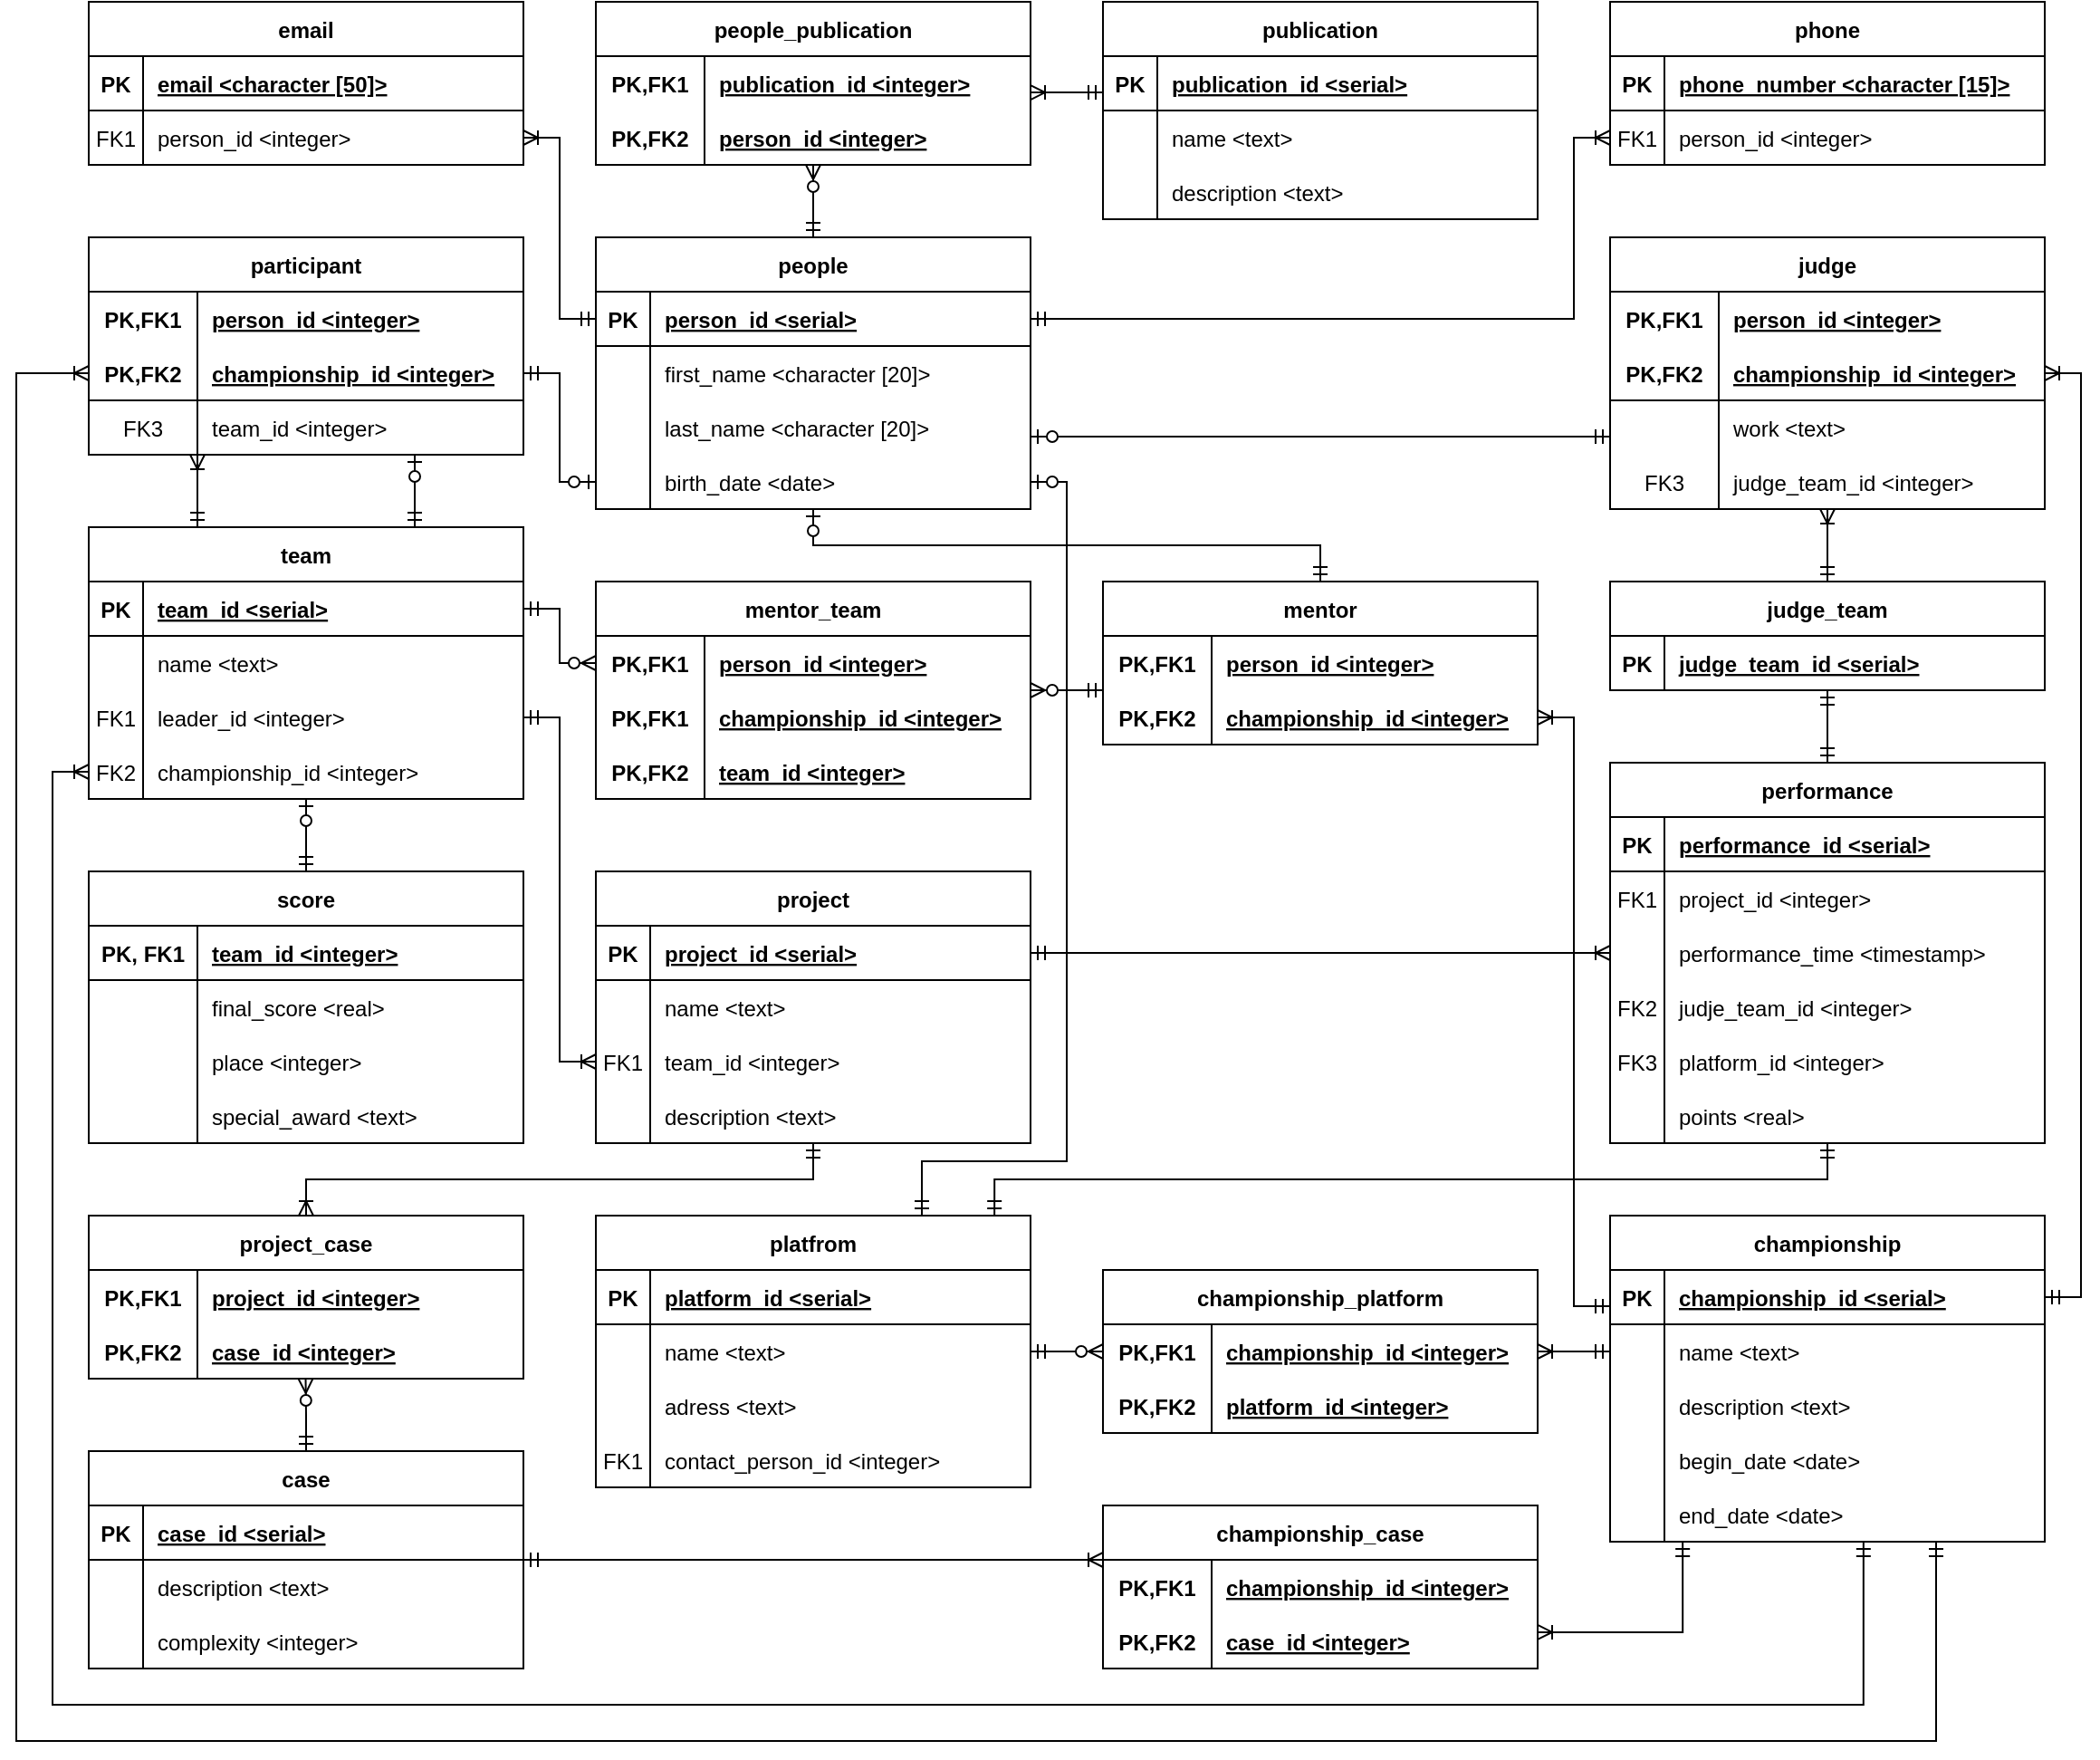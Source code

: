 <mxfile version="13.9.9" type="google"><diagram id="R2lEEEUBdFMjLlhIrx00" name="Page-1"><mxGraphModel dx="2272" dy="1874" grid="1" gridSize="10" guides="1" tooltips="1" connect="1" arrows="1" fold="1" page="1" pageScale="1" pageWidth="850" pageHeight="1100" math="0" shadow="0" extFonts="Permanent Marker^https://fonts.googleapis.com/css?family=Permanent+Marker"><root><mxCell id="0"/><mxCell id="1" parent="0"/><mxCell id="P8L3d1mf0Q4Bbxy5dcAZ-228" style="edgeStyle=orthogonalEdgeStyle;rounded=0;orthogonalLoop=1;jettySize=auto;html=1;exitX=0.5;exitY=0;exitDx=0;exitDy=0;entryX=0.5;entryY=1;entryDx=0;entryDy=0;startArrow=ERmandOne;startFill=0;endArrow=ERzeroToOne;endFill=1;" parent="1" source="lUV52Evvy6GAhWK3cifB-75" target="P8L3d1mf0Q4Bbxy5dcAZ-14" edge="1"><mxGeometry relative="1" as="geometry"><mxPoint x="-430" y="-750" as="sourcePoint"/><Array as="points"><mxPoint x="-120" y="-790"/><mxPoint x="-400" y="-790"/></Array></mxGeometry></mxCell><mxCell id="P8L3d1mf0Q4Bbxy5dcAZ-226" style="edgeStyle=orthogonalEdgeStyle;rounded=0;orthogonalLoop=1;jettySize=auto;html=1;exitX=1;exitY=0.5;exitDx=0;exitDy=0;entryX=0;entryY=0.5;entryDx=0;entryDy=0;startArrow=ERmandOne;startFill=0;endArrow=ERzeroToOne;endFill=1;" parent="1" source="lUV52Evvy6GAhWK3cifB-54" target="P8L3d1mf0Q4Bbxy5dcAZ-21" edge="1"><mxGeometry relative="1" as="geometry"><Array as="points"><mxPoint x="-540" y="-885"/><mxPoint x="-540" y="-825"/></Array><mxPoint x="-580" y="-855" as="sourcePoint"/></mxGeometry></mxCell><mxCell id="P8L3d1mf0Q4Bbxy5dcAZ-230" style="edgeStyle=orthogonalEdgeStyle;rounded=0;orthogonalLoop=1;jettySize=auto;html=1;startArrow=ERmandOne;startFill=0;endArrow=ERzeroToOne;endFill=1;exitX=0;exitY=0.667;exitDx=0;exitDy=0;exitPerimeter=0;entryX=1;entryY=0.667;entryDx=0;entryDy=0;entryPerimeter=0;" parent="1" source="lUV52Evvy6GAhWK3cifB-95" target="lUV52Evvy6GAhWK3cifB-120" edge="1"><mxGeometry relative="1" as="geometry"><mxPoint x="-240" y="-850" as="targetPoint"/><Array as="points"/><mxPoint x="70" y="-850" as="sourcePoint"/></mxGeometry></mxCell><mxCell id="P8L3d1mf0Q4Bbxy5dcAZ-234" style="edgeStyle=orthogonalEdgeStyle;rounded=0;orthogonalLoop=1;jettySize=auto;html=1;exitX=0;exitY=0.5;exitDx=0;exitDy=0;entryX=1;entryY=0.5;entryDx=0;entryDy=0;startArrow=ERmandOne;startFill=0;endArrow=ERoneToMany;endFill=0;" parent="1" source="P8L3d1mf0Q4Bbxy5dcAZ-15" target="P8L3d1mf0Q4Bbxy5dcAZ-44" edge="1"><mxGeometry relative="1" as="geometry"><Array as="points"><mxPoint x="-540" y="-915"/><mxPoint x="-540" y="-1015"/></Array></mxGeometry></mxCell><mxCell id="P8L3d1mf0Q4Bbxy5dcAZ-235" style="edgeStyle=orthogonalEdgeStyle;rounded=0;orthogonalLoop=1;jettySize=auto;html=1;exitX=1;exitY=0.5;exitDx=0;exitDy=0;entryX=0;entryY=0.5;entryDx=0;entryDy=0;startArrow=ERmandOne;startFill=0;endArrow=ERoneToMany;endFill=0;" parent="1" source="P8L3d1mf0Q4Bbxy5dcAZ-15" target="P8L3d1mf0Q4Bbxy5dcAZ-31" edge="1"><mxGeometry relative="1" as="geometry"><Array as="points"><mxPoint x="20" y="-915"/><mxPoint x="20" y="-1015"/></Array></mxGeometry></mxCell><mxCell id="P8L3d1mf0Q4Bbxy5dcAZ-237" style="edgeStyle=orthogonalEdgeStyle;rounded=0;orthogonalLoop=1;jettySize=auto;html=1;entryX=1;entryY=0.5;entryDx=0;entryDy=0;startArrow=ERmandOne;startFill=0;endArrow=ERzeroToOne;endFill=1;exitX=0.75;exitY=0;exitDx=0;exitDy=0;" parent="1" source="P8L3d1mf0Q4Bbxy5dcAZ-173" target="P8L3d1mf0Q4Bbxy5dcAZ-21" edge="1"><mxGeometry relative="1" as="geometry"><Array as="points"><mxPoint x="-340" y="-450"/><mxPoint x="-260" y="-450"/><mxPoint x="-260" y="-825"/></Array><mxPoint x="-310" y="-400" as="sourcePoint"/></mxGeometry></mxCell><mxCell id="lUV52Evvy6GAhWK3cifB-2" style="edgeStyle=orthogonalEdgeStyle;rounded=0;orthogonalLoop=1;jettySize=auto;html=1;exitX=0.5;exitY=0;exitDx=0;exitDy=0;endArrow=ERoneToMany;endFill=0;startArrow=ERmandOne;startFill=0;entryX=0.5;entryY=1;entryDx=0;entryDy=0;" parent="1" source="P8L3d1mf0Q4Bbxy5dcAZ-128" target="lUV52Evvy6GAhWK3cifB-88" edge="1"><mxGeometry relative="1" as="geometry"><mxPoint x="130" y="-800" as="targetPoint"/></mxGeometry></mxCell><mxCell id="lUV52Evvy6GAhWK3cifB-3" style="edgeStyle=orthogonalEdgeStyle;rounded=0;orthogonalLoop=1;jettySize=auto;html=1;exitX=0.75;exitY=0;exitDx=0;exitDy=0;startArrow=ERmandOne;startFill=0;endArrow=ERzeroToOne;endFill=1;entryX=0.75;entryY=1;entryDx=0;entryDy=0;" parent="1" source="P8L3d1mf0Q4Bbxy5dcAZ-66" target="lUV52Evvy6GAhWK3cifB-50" edge="1"><mxGeometry relative="1" as="geometry"><mxPoint x="-600" y="-830" as="targetPoint"/></mxGeometry></mxCell><mxCell id="lUV52Evvy6GAhWK3cifB-4" style="edgeStyle=orthogonalEdgeStyle;rounded=0;orthogonalLoop=1;jettySize=auto;html=1;exitX=0.25;exitY=0;exitDx=0;exitDy=0;startArrow=ERmandOne;startFill=0;endArrow=ERoneToMany;endFill=0;entryX=0.25;entryY=1;entryDx=0;entryDy=0;" parent="1" source="P8L3d1mf0Q4Bbxy5dcAZ-66" target="lUV52Evvy6GAhWK3cifB-50" edge="1"><mxGeometry relative="1" as="geometry"><mxPoint x="-690" y="-830" as="targetPoint"/></mxGeometry></mxCell><mxCell id="lUV52Evvy6GAhWK3cifB-5" style="edgeStyle=orthogonalEdgeStyle;rounded=0;orthogonalLoop=1;jettySize=auto;html=1;startArrow=ERmandOne;startFill=0;endArrow=ERoneToMany;endFill=0;exitX=1;exitY=0.5;exitDx=0;exitDy=0;entryX=0;entryY=0.5;entryDx=0;entryDy=0;" parent="1" source="P8L3d1mf0Q4Bbxy5dcAZ-73" target="P8L3d1mf0Q4Bbxy5dcAZ-161" edge="1"><mxGeometry relative="1" as="geometry"><mxPoint x="-630" y="-680" as="sourcePoint"/><mxPoint x="-530" y="-600" as="targetPoint"/><Array as="points"><mxPoint x="-540" y="-695"/><mxPoint x="-540" y="-505"/></Array></mxGeometry></mxCell><mxCell id="lUV52Evvy6GAhWK3cifB-40" style="edgeStyle=orthogonalEdgeStyle;rounded=0;orthogonalLoop=1;jettySize=auto;html=1;startArrow=ERmandOne;startFill=0;endArrow=ERmandOne;endFill=0;entryX=0.5;entryY=1;entryDx=0;entryDy=0;entryPerimeter=0;exitX=0.5;exitY=0;exitDx=0;exitDy=0;" parent="1" source="lUV52Evvy6GAhWK3cifB-26" target="P8L3d1mf0Q4Bbxy5dcAZ-129" edge="1"><mxGeometry relative="1" as="geometry"><mxPoint x="160" y="-680" as="sourcePoint"/><mxPoint x="160" y="-700" as="targetPoint"/><Array as="points"/></mxGeometry></mxCell><mxCell id="lUV52Evvy6GAhWK3cifB-39" style="edgeStyle=orthogonalEdgeStyle;rounded=0;orthogonalLoop=1;jettySize=auto;html=1;exitX=0.5;exitY=0;exitDx=0;exitDy=0;entryX=0.5;entryY=1;entryDx=0;entryDy=0;startArrow=ERmandOne;startFill=0;endArrow=ERzeroToOne;endFill=1;" parent="1" source="P8L3d1mf0Q4Bbxy5dcAZ-211" target="P8L3d1mf0Q4Bbxy5dcAZ-66" edge="1"><mxGeometry relative="1" as="geometry"/></mxCell><mxCell id="lUV52Evvy6GAhWK3cifB-41" style="edgeStyle=orthogonalEdgeStyle;rounded=0;orthogonalLoop=1;jettySize=auto;html=1;startArrow=ERmandOne;startFill=0;endArrow=ERoneToMany;endFill=0;entryX=0;entryY=0.5;entryDx=0;entryDy=0;exitX=1;exitY=0.5;exitDx=0;exitDy=0;" parent="1" source="P8L3d1mf0Q4Bbxy5dcAZ-155" target="lUV52Evvy6GAhWK3cifB-30" edge="1"><mxGeometry relative="1" as="geometry"><mxPoint x="-310" y="-595" as="sourcePoint"/><mxPoint x="-260" y="-520" as="targetPoint"/><Array as="points"><mxPoint x="30" y="-565"/><mxPoint x="30" y="-565"/></Array></mxGeometry></mxCell><mxCell id="lUV52Evvy6GAhWK3cifB-42" style="edgeStyle=orthogonalEdgeStyle;rounded=0;orthogonalLoop=1;jettySize=auto;html=1;startArrow=ERmandOne;startFill=0;endArrow=ERmandOne;endFill=0;exitX=0.917;exitY=0;exitDx=0;exitDy=0;exitPerimeter=0;entryX=0.5;entryY=1;entryDx=0;entryDy=0;entryPerimeter=0;" parent="1" source="P8L3d1mf0Q4Bbxy5dcAZ-173" target="lUV52Evvy6GAhWK3cifB-139" edge="1"><mxGeometry relative="1" as="geometry"><mxPoint x="160" y="-450" as="targetPoint"/><Array as="points"><mxPoint x="-300" y="-440"/><mxPoint x="160" y="-440"/></Array><mxPoint x="-300" y="-430" as="sourcePoint"/></mxGeometry></mxCell><mxCell id="lUV52Evvy6GAhWK3cifB-101" style="edgeStyle=orthogonalEdgeStyle;rounded=0;orthogonalLoop=1;jettySize=auto;html=1;exitX=1;exitY=0.5;exitDx=0;exitDy=0;entryX=1;entryY=0.5;entryDx=0;entryDy=0;startArrow=ERmandOne;startFill=0;endArrow=ERoneToMany;endFill=0;" parent="1" source="P8L3d1mf0Q4Bbxy5dcAZ-2" target="lUV52Evvy6GAhWK3cifB-92" edge="1"><mxGeometry relative="1" as="geometry"><Array as="points"><mxPoint x="300" y="-375"/><mxPoint x="300" y="-885"/></Array></mxGeometry></mxCell><mxCell id="lUV52Evvy6GAhWK3cifB-102" style="edgeStyle=orthogonalEdgeStyle;rounded=0;orthogonalLoop=1;jettySize=auto;html=1;entryX=1;entryY=0.5;entryDx=0;entryDy=0;startArrow=ERmandOne;startFill=0;endArrow=ERoneToMany;endFill=0;exitX=0;exitY=0.667;exitDx=0;exitDy=0;exitPerimeter=0;" parent="1" source="P8L3d1mf0Q4Bbxy5dcAZ-2" target="lUV52Evvy6GAhWK3cifB-79" edge="1"><mxGeometry relative="1" as="geometry"><Array as="points"><mxPoint x="20" y="-370"/><mxPoint x="20" y="-695"/></Array><mxPoint x="40" y="-370" as="sourcePoint"/></mxGeometry></mxCell><mxCell id="lUV52Evvy6GAhWK3cifB-103" style="edgeStyle=orthogonalEdgeStyle;rounded=0;orthogonalLoop=1;jettySize=auto;html=1;startArrow=ERmandOne;startFill=0;endArrow=ERoneToMany;endFill=0;entryX=0;entryY=0.5;entryDx=0;entryDy=0;exitX=0.75;exitY=1;exitDx=0;exitDy=0;" parent="1" source="P8L3d1mf0Q4Bbxy5dcAZ-1" target="lUV52Evvy6GAhWK3cifB-54" edge="1"><mxGeometry relative="1" as="geometry"><mxPoint x="-870" y="-500" as="targetPoint"/><mxPoint x="-100" y="-320" as="sourcePoint"/><Array as="points"><mxPoint x="220" y="-130"/><mxPoint x="-840" y="-130"/><mxPoint x="-840" y="-885"/></Array></mxGeometry></mxCell><mxCell id="P8L3d1mf0Q4Bbxy5dcAZ-40" value="email" style="shape=table;startSize=30;container=1;collapsible=1;childLayout=tableLayout;fixedRows=1;rowLines=0;fontStyle=1;align=center;resizeLast=1;" parent="1" vertex="1"><mxGeometry x="-800" y="-1090" width="240" height="90" as="geometry"/></mxCell><mxCell id="P8L3d1mf0Q4Bbxy5dcAZ-41" value="" style="shape=partialRectangle;collapsible=0;dropTarget=0;pointerEvents=0;fillColor=none;top=0;left=0;bottom=1;right=0;points=[[0,0.5],[1,0.5]];portConstraint=eastwest;" parent="P8L3d1mf0Q4Bbxy5dcAZ-40" vertex="1"><mxGeometry y="30" width="240" height="30" as="geometry"/></mxCell><mxCell id="P8L3d1mf0Q4Bbxy5dcAZ-42" value="PK" style="shape=partialRectangle;connectable=0;fillColor=none;top=0;left=0;bottom=0;right=0;fontStyle=1;overflow=hidden;" parent="P8L3d1mf0Q4Bbxy5dcAZ-41" vertex="1"><mxGeometry width="30" height="30" as="geometry"/></mxCell><mxCell id="P8L3d1mf0Q4Bbxy5dcAZ-43" value="email &lt;character [50]&gt;" style="shape=partialRectangle;connectable=0;fillColor=none;top=0;left=0;bottom=0;right=0;align=left;spacingLeft=6;fontStyle=5;overflow=hidden;" parent="P8L3d1mf0Q4Bbxy5dcAZ-41" vertex="1"><mxGeometry x="30" width="210" height="30" as="geometry"/></mxCell><mxCell id="P8L3d1mf0Q4Bbxy5dcAZ-44" value="" style="shape=partialRectangle;collapsible=0;dropTarget=0;pointerEvents=0;fillColor=none;top=0;left=0;bottom=0;right=0;points=[[0,0.5],[1,0.5]];portConstraint=eastwest;" parent="P8L3d1mf0Q4Bbxy5dcAZ-40" vertex="1"><mxGeometry y="60" width="240" height="30" as="geometry"/></mxCell><mxCell id="P8L3d1mf0Q4Bbxy5dcAZ-45" value="FK1" style="shape=partialRectangle;connectable=0;fillColor=none;top=0;left=0;bottom=0;right=0;editable=1;overflow=hidden;" parent="P8L3d1mf0Q4Bbxy5dcAZ-44" vertex="1"><mxGeometry width="30" height="30" as="geometry"/></mxCell><mxCell id="P8L3d1mf0Q4Bbxy5dcAZ-46" value="person_id &lt;integer&gt;" style="shape=partialRectangle;connectable=0;fillColor=none;top=0;left=0;bottom=0;right=0;align=left;spacingLeft=6;overflow=hidden;" parent="P8L3d1mf0Q4Bbxy5dcAZ-44" vertex="1"><mxGeometry x="30" width="210" height="30" as="geometry"/></mxCell><mxCell id="lUV52Evvy6GAhWK3cifB-50" value="participant" style="shape=table;startSize=30;container=1;collapsible=1;childLayout=tableLayout;fixedRows=1;rowLines=0;fontStyle=1;align=center;resizeLast=1;" parent="1" vertex="1"><mxGeometry x="-800" y="-960" width="240" height="120" as="geometry"/></mxCell><mxCell id="lUV52Evvy6GAhWK3cifB-51" value="" style="shape=partialRectangle;collapsible=0;dropTarget=0;pointerEvents=0;fillColor=none;top=0;left=0;bottom=0;right=0;points=[[0,0.5],[1,0.5]];portConstraint=eastwest;" parent="lUV52Evvy6GAhWK3cifB-50" vertex="1"><mxGeometry y="30" width="240" height="30" as="geometry"/></mxCell><mxCell id="lUV52Evvy6GAhWK3cifB-52" value="PK,FK1" style="shape=partialRectangle;connectable=0;fillColor=none;top=0;left=0;bottom=0;right=0;fontStyle=1;overflow=hidden;" parent="lUV52Evvy6GAhWK3cifB-51" vertex="1"><mxGeometry width="60" height="30" as="geometry"/></mxCell><mxCell id="lUV52Evvy6GAhWK3cifB-53" value="person_id &lt;integer&gt;" style="shape=partialRectangle;connectable=0;fillColor=none;top=0;left=0;bottom=0;right=0;align=left;spacingLeft=6;fontStyle=5;overflow=hidden;" parent="lUV52Evvy6GAhWK3cifB-51" vertex="1"><mxGeometry x="60" width="180" height="30" as="geometry"/></mxCell><mxCell id="lUV52Evvy6GAhWK3cifB-54" value="" style="shape=partialRectangle;collapsible=0;dropTarget=0;pointerEvents=0;fillColor=none;top=0;left=0;bottom=1;right=0;points=[[0,0.5],[1,0.5]];portConstraint=eastwest;" parent="lUV52Evvy6GAhWK3cifB-50" vertex="1"><mxGeometry y="60" width="240" height="30" as="geometry"/></mxCell><mxCell id="lUV52Evvy6GAhWK3cifB-55" value="PK,FK2" style="shape=partialRectangle;connectable=0;fillColor=none;top=0;left=0;bottom=0;right=0;fontStyle=1;overflow=hidden;" parent="lUV52Evvy6GAhWK3cifB-54" vertex="1"><mxGeometry width="60" height="30" as="geometry"/></mxCell><mxCell id="lUV52Evvy6GAhWK3cifB-56" value="championship_id &lt;integer&gt;" style="shape=partialRectangle;connectable=0;fillColor=none;top=0;left=0;bottom=0;right=0;align=left;spacingLeft=6;fontStyle=5;overflow=hidden;" parent="lUV52Evvy6GAhWK3cifB-54" vertex="1"><mxGeometry x="60" width="180" height="30" as="geometry"/></mxCell><mxCell id="lUV52Evvy6GAhWK3cifB-57" value="" style="shape=partialRectangle;collapsible=0;dropTarget=0;pointerEvents=0;fillColor=none;top=0;left=0;bottom=0;right=0;points=[[0,0.5],[1,0.5]];portConstraint=eastwest;" parent="lUV52Evvy6GAhWK3cifB-50" vertex="1"><mxGeometry y="90" width="240" height="30" as="geometry"/></mxCell><mxCell id="lUV52Evvy6GAhWK3cifB-58" value="FK3" style="shape=partialRectangle;connectable=0;fillColor=none;top=0;left=0;bottom=0;right=0;editable=1;overflow=hidden;" parent="lUV52Evvy6GAhWK3cifB-57" vertex="1"><mxGeometry width="60" height="30" as="geometry"/></mxCell><mxCell id="lUV52Evvy6GAhWK3cifB-59" value="team_id &lt;integer&gt;" style="shape=partialRectangle;connectable=0;fillColor=none;top=0;left=0;bottom=0;right=0;align=left;spacingLeft=6;overflow=hidden;" parent="lUV52Evvy6GAhWK3cifB-57" vertex="1"><mxGeometry x="60" width="180" height="30" as="geometry"/></mxCell><mxCell id="P8L3d1mf0Q4Bbxy5dcAZ-66" value="team" style="shape=table;startSize=30;container=1;collapsible=1;childLayout=tableLayout;fixedRows=1;rowLines=0;fontStyle=1;align=center;resizeLast=1;" parent="1" vertex="1"><mxGeometry x="-800" y="-800" width="240" height="150" as="geometry"/></mxCell><mxCell id="P8L3d1mf0Q4Bbxy5dcAZ-67" value="" style="shape=partialRectangle;collapsible=0;dropTarget=0;pointerEvents=0;fillColor=none;top=0;left=0;bottom=1;right=0;points=[[0,0.5],[1,0.5]];portConstraint=eastwest;" parent="P8L3d1mf0Q4Bbxy5dcAZ-66" vertex="1"><mxGeometry y="30" width="240" height="30" as="geometry"/></mxCell><mxCell id="P8L3d1mf0Q4Bbxy5dcAZ-68" value="PK" style="shape=partialRectangle;connectable=0;fillColor=none;top=0;left=0;bottom=0;right=0;fontStyle=1;overflow=hidden;" parent="P8L3d1mf0Q4Bbxy5dcAZ-67" vertex="1"><mxGeometry width="30" height="30" as="geometry"/></mxCell><mxCell id="P8L3d1mf0Q4Bbxy5dcAZ-69" value="team_id &lt;serial&gt;" style="shape=partialRectangle;connectable=0;fillColor=none;top=0;left=0;bottom=0;right=0;align=left;spacingLeft=6;fontStyle=5;overflow=hidden;" parent="P8L3d1mf0Q4Bbxy5dcAZ-67" vertex="1"><mxGeometry x="30" width="210" height="30" as="geometry"/></mxCell><mxCell id="P8L3d1mf0Q4Bbxy5dcAZ-70" value="" style="shape=partialRectangle;collapsible=0;dropTarget=0;pointerEvents=0;fillColor=none;top=0;left=0;bottom=0;right=0;points=[[0,0.5],[1,0.5]];portConstraint=eastwest;" parent="P8L3d1mf0Q4Bbxy5dcAZ-66" vertex="1"><mxGeometry y="60" width="240" height="30" as="geometry"/></mxCell><mxCell id="P8L3d1mf0Q4Bbxy5dcAZ-71" value="" style="shape=partialRectangle;connectable=0;fillColor=none;top=0;left=0;bottom=0;right=0;editable=1;overflow=hidden;" parent="P8L3d1mf0Q4Bbxy5dcAZ-70" vertex="1"><mxGeometry width="30" height="30" as="geometry"/></mxCell><mxCell id="P8L3d1mf0Q4Bbxy5dcAZ-72" value="name &lt;text&gt;" style="shape=partialRectangle;connectable=0;fillColor=none;top=0;left=0;bottom=0;right=0;align=left;spacingLeft=6;overflow=hidden;" parent="P8L3d1mf0Q4Bbxy5dcAZ-70" vertex="1"><mxGeometry x="30" width="210" height="30" as="geometry"/></mxCell><mxCell id="P8L3d1mf0Q4Bbxy5dcAZ-73" value="" style="shape=partialRectangle;collapsible=0;dropTarget=0;pointerEvents=0;fillColor=none;top=0;left=0;bottom=0;right=0;points=[[0,0.5],[1,0.5]];portConstraint=eastwest;" parent="P8L3d1mf0Q4Bbxy5dcAZ-66" vertex="1"><mxGeometry y="90" width="240" height="30" as="geometry"/></mxCell><mxCell id="P8L3d1mf0Q4Bbxy5dcAZ-74" value="FK1" style="shape=partialRectangle;connectable=0;fillColor=none;top=0;left=0;bottom=0;right=0;editable=1;overflow=hidden;" parent="P8L3d1mf0Q4Bbxy5dcAZ-73" vertex="1"><mxGeometry width="30" height="30" as="geometry"/></mxCell><mxCell id="P8L3d1mf0Q4Bbxy5dcAZ-75" value="leader_id &lt;integer&gt;" style="shape=partialRectangle;connectable=0;fillColor=none;top=0;left=0;bottom=0;right=0;align=left;spacingLeft=6;overflow=hidden;" parent="P8L3d1mf0Q4Bbxy5dcAZ-73" vertex="1"><mxGeometry x="30" width="210" height="30" as="geometry"/></mxCell><mxCell id="bOW56V0nA5CnnpY9A8YH-62" value="" style="shape=partialRectangle;collapsible=0;dropTarget=0;pointerEvents=0;fillColor=none;top=0;left=0;bottom=0;right=0;points=[[0,0.5],[1,0.5]];portConstraint=eastwest;" parent="P8L3d1mf0Q4Bbxy5dcAZ-66" vertex="1"><mxGeometry y="120" width="240" height="30" as="geometry"/></mxCell><mxCell id="bOW56V0nA5CnnpY9A8YH-63" value="FK2" style="shape=partialRectangle;connectable=0;fillColor=none;top=0;left=0;bottom=0;right=0;editable=1;overflow=hidden;" parent="bOW56V0nA5CnnpY9A8YH-62" vertex="1"><mxGeometry width="30" height="30" as="geometry"/></mxCell><mxCell id="bOW56V0nA5CnnpY9A8YH-64" value="championship_id &lt;integer&gt;" style="shape=partialRectangle;connectable=0;fillColor=none;top=0;left=0;bottom=0;right=0;align=left;spacingLeft=6;overflow=hidden;" parent="bOW56V0nA5CnnpY9A8YH-62" vertex="1"><mxGeometry x="30" width="210" height="30" as="geometry"/></mxCell><mxCell id="P8L3d1mf0Q4Bbxy5dcAZ-211" value="score" style="shape=table;startSize=30;container=1;collapsible=1;childLayout=tableLayout;fixedRows=1;rowLines=0;fontStyle=1;align=center;resizeLast=1;" parent="1" vertex="1"><mxGeometry x="-800" y="-610" width="240" height="150" as="geometry"/></mxCell><mxCell id="P8L3d1mf0Q4Bbxy5dcAZ-212" value="" style="shape=partialRectangle;collapsible=0;dropTarget=0;pointerEvents=0;fillColor=none;top=0;left=0;bottom=1;right=0;points=[[0,0.5],[1,0.5]];portConstraint=eastwest;" parent="P8L3d1mf0Q4Bbxy5dcAZ-211" vertex="1"><mxGeometry y="30" width="240" height="30" as="geometry"/></mxCell><mxCell id="P8L3d1mf0Q4Bbxy5dcAZ-213" value="PK, FK1" style="shape=partialRectangle;connectable=0;fillColor=none;top=0;left=0;bottom=0;right=0;fontStyle=1;overflow=hidden;" parent="P8L3d1mf0Q4Bbxy5dcAZ-212" vertex="1"><mxGeometry width="60" height="30" as="geometry"/></mxCell><mxCell id="P8L3d1mf0Q4Bbxy5dcAZ-214" value="team_id &lt;integer&gt;" style="shape=partialRectangle;connectable=0;fillColor=none;top=0;left=0;bottom=0;right=0;align=left;spacingLeft=6;fontStyle=5;overflow=hidden;" parent="P8L3d1mf0Q4Bbxy5dcAZ-212" vertex="1"><mxGeometry x="60" width="180" height="30" as="geometry"/></mxCell><mxCell id="P8L3d1mf0Q4Bbxy5dcAZ-215" value="" style="shape=partialRectangle;collapsible=0;dropTarget=0;pointerEvents=0;fillColor=none;top=0;left=0;bottom=0;right=0;points=[[0,0.5],[1,0.5]];portConstraint=eastwest;" parent="P8L3d1mf0Q4Bbxy5dcAZ-211" vertex="1"><mxGeometry y="60" width="240" height="30" as="geometry"/></mxCell><mxCell id="P8L3d1mf0Q4Bbxy5dcAZ-216" value="" style="shape=partialRectangle;connectable=0;fillColor=none;top=0;left=0;bottom=0;right=0;editable=1;overflow=hidden;" parent="P8L3d1mf0Q4Bbxy5dcAZ-215" vertex="1"><mxGeometry width="60" height="30" as="geometry"/></mxCell><mxCell id="P8L3d1mf0Q4Bbxy5dcAZ-217" value="final_score &lt;real&gt;" style="shape=partialRectangle;connectable=0;fillColor=none;top=0;left=0;bottom=0;right=0;align=left;spacingLeft=6;overflow=hidden;" parent="P8L3d1mf0Q4Bbxy5dcAZ-215" vertex="1"><mxGeometry x="60" width="180" height="30" as="geometry"/></mxCell><mxCell id="P8L3d1mf0Q4Bbxy5dcAZ-218" value="" style="shape=partialRectangle;collapsible=0;dropTarget=0;pointerEvents=0;fillColor=none;top=0;left=0;bottom=0;right=0;points=[[0,0.5],[1,0.5]];portConstraint=eastwest;" parent="P8L3d1mf0Q4Bbxy5dcAZ-211" vertex="1"><mxGeometry y="90" width="240" height="30" as="geometry"/></mxCell><mxCell id="P8L3d1mf0Q4Bbxy5dcAZ-219" value="" style="shape=partialRectangle;connectable=0;fillColor=none;top=0;left=0;bottom=0;right=0;editable=1;overflow=hidden;" parent="P8L3d1mf0Q4Bbxy5dcAZ-218" vertex="1"><mxGeometry width="60" height="30" as="geometry"/></mxCell><mxCell id="P8L3d1mf0Q4Bbxy5dcAZ-220" value="place &lt;integer&gt;" style="shape=partialRectangle;connectable=0;fillColor=none;top=0;left=0;bottom=0;right=0;align=left;spacingLeft=6;overflow=hidden;" parent="P8L3d1mf0Q4Bbxy5dcAZ-218" vertex="1"><mxGeometry x="60" width="180" height="30" as="geometry"/></mxCell><mxCell id="P8L3d1mf0Q4Bbxy5dcAZ-221" value="" style="shape=partialRectangle;collapsible=0;dropTarget=0;pointerEvents=0;fillColor=none;top=0;left=0;bottom=0;right=0;points=[[0,0.5],[1,0.5]];portConstraint=eastwest;" parent="P8L3d1mf0Q4Bbxy5dcAZ-211" vertex="1"><mxGeometry y="120" width="240" height="30" as="geometry"/></mxCell><mxCell id="P8L3d1mf0Q4Bbxy5dcAZ-222" value="" style="shape=partialRectangle;connectable=0;fillColor=none;top=0;left=0;bottom=0;right=0;editable=1;overflow=hidden;" parent="P8L3d1mf0Q4Bbxy5dcAZ-221" vertex="1"><mxGeometry width="60" height="30" as="geometry"/></mxCell><mxCell id="P8L3d1mf0Q4Bbxy5dcAZ-223" value="special_award &lt;text&gt;" style="shape=partialRectangle;connectable=0;fillColor=none;top=0;left=0;bottom=0;right=0;align=left;spacingLeft=6;overflow=hidden;" parent="P8L3d1mf0Q4Bbxy5dcAZ-221" vertex="1"><mxGeometry x="60" width="180" height="30" as="geometry"/></mxCell><mxCell id="bOW56V0nA5CnnpY9A8YH-92" style="edgeStyle=orthogonalEdgeStyle;rounded=0;orthogonalLoop=1;jettySize=auto;html=1;exitX=0.5;exitY=0;exitDx=0;exitDy=0;entryX=0.499;entryY=1;entryDx=0;entryDy=0;entryPerimeter=0;startArrow=ERmandOne;startFill=0;endArrow=ERzeroToMany;endFill=1;" parent="1" source="P8L3d1mf0Q4Bbxy5dcAZ-141" target="bOW56V0nA5CnnpY9A8YH-76" edge="1"><mxGeometry relative="1" as="geometry"/></mxCell><mxCell id="P8L3d1mf0Q4Bbxy5dcAZ-141" value="case" style="shape=table;startSize=30;container=1;collapsible=1;childLayout=tableLayout;fixedRows=1;rowLines=0;fontStyle=1;align=center;resizeLast=1;" parent="1" vertex="1"><mxGeometry x="-800" y="-290" width="240" height="120" as="geometry"/></mxCell><mxCell id="P8L3d1mf0Q4Bbxy5dcAZ-142" value="" style="shape=partialRectangle;collapsible=0;dropTarget=0;pointerEvents=0;fillColor=none;top=0;left=0;bottom=1;right=0;points=[[0,0.5],[1,0.5]];portConstraint=eastwest;" parent="P8L3d1mf0Q4Bbxy5dcAZ-141" vertex="1"><mxGeometry y="30" width="240" height="30" as="geometry"/></mxCell><mxCell id="P8L3d1mf0Q4Bbxy5dcAZ-143" value="PK" style="shape=partialRectangle;connectable=0;fillColor=none;top=0;left=0;bottom=0;right=0;fontStyle=1;overflow=hidden;" parent="P8L3d1mf0Q4Bbxy5dcAZ-142" vertex="1"><mxGeometry width="30" height="30" as="geometry"/></mxCell><mxCell id="P8L3d1mf0Q4Bbxy5dcAZ-144" value="case_id &lt;serial&gt;" style="shape=partialRectangle;connectable=0;fillColor=none;top=0;left=0;bottom=0;right=0;align=left;spacingLeft=6;fontStyle=5;overflow=hidden;" parent="P8L3d1mf0Q4Bbxy5dcAZ-142" vertex="1"><mxGeometry x="30" width="210" height="30" as="geometry"/></mxCell><mxCell id="P8L3d1mf0Q4Bbxy5dcAZ-145" value="" style="shape=partialRectangle;collapsible=0;dropTarget=0;pointerEvents=0;fillColor=none;top=0;left=0;bottom=0;right=0;points=[[0,0.5],[1,0.5]];portConstraint=eastwest;" parent="P8L3d1mf0Q4Bbxy5dcAZ-141" vertex="1"><mxGeometry y="60" width="240" height="30" as="geometry"/></mxCell><mxCell id="P8L3d1mf0Q4Bbxy5dcAZ-146" value="" style="shape=partialRectangle;connectable=0;fillColor=none;top=0;left=0;bottom=0;right=0;editable=1;overflow=hidden;" parent="P8L3d1mf0Q4Bbxy5dcAZ-145" vertex="1"><mxGeometry width="30" height="30" as="geometry"/></mxCell><mxCell id="P8L3d1mf0Q4Bbxy5dcAZ-147" value="description &lt;text&gt;" style="shape=partialRectangle;connectable=0;fillColor=none;top=0;left=0;bottom=0;right=0;align=left;spacingLeft=6;overflow=hidden;" parent="P8L3d1mf0Q4Bbxy5dcAZ-145" vertex="1"><mxGeometry x="30" width="210" height="30" as="geometry"/></mxCell><mxCell id="P8L3d1mf0Q4Bbxy5dcAZ-148" value="" style="shape=partialRectangle;collapsible=0;dropTarget=0;pointerEvents=0;fillColor=none;top=0;left=0;bottom=0;right=0;points=[[0,0.5],[1,0.5]];portConstraint=eastwest;" parent="P8L3d1mf0Q4Bbxy5dcAZ-141" vertex="1"><mxGeometry y="90" width="240" height="30" as="geometry"/></mxCell><mxCell id="P8L3d1mf0Q4Bbxy5dcAZ-149" value="" style="shape=partialRectangle;connectable=0;fillColor=none;top=0;left=0;bottom=0;right=0;editable=1;overflow=hidden;" parent="P8L3d1mf0Q4Bbxy5dcAZ-148" vertex="1"><mxGeometry width="30" height="30" as="geometry"/></mxCell><mxCell id="P8L3d1mf0Q4Bbxy5dcAZ-150" value="complexity &lt;integer&gt;" style="shape=partialRectangle;connectable=0;fillColor=none;top=0;left=0;bottom=0;right=0;align=left;spacingLeft=6;overflow=hidden;" parent="P8L3d1mf0Q4Bbxy5dcAZ-148" vertex="1"><mxGeometry x="30" width="210" height="30" as="geometry"/></mxCell><mxCell id="bOW56V0nA5CnnpY9A8YH-89" style="edgeStyle=orthogonalEdgeStyle;rounded=0;orthogonalLoop=1;jettySize=auto;html=1;exitX=0.5;exitY=0;exitDx=0;exitDy=0;endArrow=ERzeroToMany;endFill=1;startArrow=ERmandOne;startFill=0;entryX=0.5;entryY=1;entryDx=0;entryDy=0;entryPerimeter=0;" parent="1" source="P8L3d1mf0Q4Bbxy5dcAZ-14" target="bOW56V0nA5CnnpY9A8YH-25" edge="1"><mxGeometry relative="1" as="geometry"><mxPoint x="-400" y="-1000" as="targetPoint"/></mxGeometry></mxCell><mxCell id="P8L3d1mf0Q4Bbxy5dcAZ-14" value="people" style="shape=table;startSize=30;container=1;collapsible=1;childLayout=tableLayout;fixedRows=1;rowLines=0;fontStyle=1;align=center;resizeLast=1;" parent="1" vertex="1"><mxGeometry x="-520" y="-960" width="240" height="150" as="geometry"/></mxCell><mxCell id="P8L3d1mf0Q4Bbxy5dcAZ-15" value="" style="shape=partialRectangle;collapsible=0;dropTarget=0;pointerEvents=0;fillColor=none;top=0;left=0;bottom=1;right=0;points=[[0,0.5],[1,0.5]];portConstraint=eastwest;" parent="P8L3d1mf0Q4Bbxy5dcAZ-14" vertex="1"><mxGeometry y="30" width="240" height="30" as="geometry"/></mxCell><mxCell id="P8L3d1mf0Q4Bbxy5dcAZ-16" value="PK" style="shape=partialRectangle;connectable=0;fillColor=none;top=0;left=0;bottom=0;right=0;fontStyle=1;overflow=hidden;" parent="P8L3d1mf0Q4Bbxy5dcAZ-15" vertex="1"><mxGeometry width="30" height="30" as="geometry"/></mxCell><mxCell id="P8L3d1mf0Q4Bbxy5dcAZ-17" value="person_id &lt;serial&gt;" style="shape=partialRectangle;connectable=0;fillColor=none;top=0;left=0;bottom=0;right=0;align=left;spacingLeft=6;fontStyle=5;overflow=hidden;" parent="P8L3d1mf0Q4Bbxy5dcAZ-15" vertex="1"><mxGeometry x="30" width="210" height="30" as="geometry"/></mxCell><mxCell id="P8L3d1mf0Q4Bbxy5dcAZ-18" value="" style="shape=partialRectangle;collapsible=0;dropTarget=0;pointerEvents=0;fillColor=none;top=0;left=0;bottom=0;right=0;points=[[0,0.5],[1,0.5]];portConstraint=eastwest;" parent="P8L3d1mf0Q4Bbxy5dcAZ-14" vertex="1"><mxGeometry y="60" width="240" height="30" as="geometry"/></mxCell><mxCell id="P8L3d1mf0Q4Bbxy5dcAZ-19" value="" style="shape=partialRectangle;connectable=0;fillColor=none;top=0;left=0;bottom=0;right=0;editable=1;overflow=hidden;" parent="P8L3d1mf0Q4Bbxy5dcAZ-18" vertex="1"><mxGeometry width="30" height="30" as="geometry"/></mxCell><mxCell id="P8L3d1mf0Q4Bbxy5dcAZ-20" value="first_name &lt;character [20]&gt;" style="shape=partialRectangle;connectable=0;fillColor=none;top=0;left=0;bottom=0;right=0;align=left;spacingLeft=6;overflow=hidden;" parent="P8L3d1mf0Q4Bbxy5dcAZ-18" vertex="1"><mxGeometry x="30" width="210" height="30" as="geometry"/></mxCell><mxCell id="lUV52Evvy6GAhWK3cifB-120" value="" style="shape=partialRectangle;collapsible=0;dropTarget=0;pointerEvents=0;fillColor=none;top=0;left=0;bottom=0;right=0;points=[[0,0.5],[1,0.5]];portConstraint=eastwest;" parent="P8L3d1mf0Q4Bbxy5dcAZ-14" vertex="1"><mxGeometry y="90" width="240" height="30" as="geometry"/></mxCell><mxCell id="lUV52Evvy6GAhWK3cifB-121" value="" style="shape=partialRectangle;connectable=0;fillColor=none;top=0;left=0;bottom=0;right=0;editable=1;overflow=hidden;" parent="lUV52Evvy6GAhWK3cifB-120" vertex="1"><mxGeometry width="30" height="30" as="geometry"/></mxCell><mxCell id="lUV52Evvy6GAhWK3cifB-122" value="last_name &lt;character [20]&gt;" style="shape=partialRectangle;connectable=0;fillColor=none;top=0;left=0;bottom=0;right=0;align=left;spacingLeft=6;overflow=hidden;" parent="lUV52Evvy6GAhWK3cifB-120" vertex="1"><mxGeometry x="30" width="210" height="30" as="geometry"/></mxCell><mxCell id="P8L3d1mf0Q4Bbxy5dcAZ-21" value="" style="shape=partialRectangle;collapsible=0;dropTarget=0;pointerEvents=0;fillColor=none;top=0;left=0;bottom=0;right=0;points=[[0,0.5],[1,0.5]];portConstraint=eastwest;" parent="P8L3d1mf0Q4Bbxy5dcAZ-14" vertex="1"><mxGeometry y="120" width="240" height="30" as="geometry"/></mxCell><mxCell id="P8L3d1mf0Q4Bbxy5dcAZ-22" value="" style="shape=partialRectangle;connectable=0;fillColor=none;top=0;left=0;bottom=0;right=0;editable=1;overflow=hidden;" parent="P8L3d1mf0Q4Bbxy5dcAZ-21" vertex="1"><mxGeometry width="30" height="30" as="geometry"/></mxCell><mxCell id="P8L3d1mf0Q4Bbxy5dcAZ-23" value="birth_date &lt;date&gt;" style="shape=partialRectangle;connectable=0;fillColor=none;top=0;left=0;bottom=0;right=0;align=left;spacingLeft=6;overflow=hidden;" parent="P8L3d1mf0Q4Bbxy5dcAZ-21" vertex="1"><mxGeometry x="30" width="210" height="30" as="geometry"/></mxCell><mxCell id="lUV52Evvy6GAhWK3cifB-75" value="mentor" style="shape=table;startSize=30;container=1;collapsible=1;childLayout=tableLayout;fixedRows=1;rowLines=0;fontStyle=1;align=center;resizeLast=1;" parent="1" vertex="1"><mxGeometry x="-240" y="-770" width="240" height="90" as="geometry"/></mxCell><mxCell id="lUV52Evvy6GAhWK3cifB-76" value="" style="shape=partialRectangle;collapsible=0;dropTarget=0;pointerEvents=0;fillColor=none;top=0;left=0;bottom=0;right=0;points=[[0,0.5],[1,0.5]];portConstraint=eastwest;" parent="lUV52Evvy6GAhWK3cifB-75" vertex="1"><mxGeometry y="30" width="240" height="30" as="geometry"/></mxCell><mxCell id="lUV52Evvy6GAhWK3cifB-77" value="PK,FK1" style="shape=partialRectangle;connectable=0;fillColor=none;top=0;left=0;bottom=0;right=0;fontStyle=1;overflow=hidden;" parent="lUV52Evvy6GAhWK3cifB-76" vertex="1"><mxGeometry width="60" height="30" as="geometry"/></mxCell><mxCell id="lUV52Evvy6GAhWK3cifB-78" value="person_id &lt;integer&gt;" style="shape=partialRectangle;connectable=0;fillColor=none;top=0;left=0;bottom=0;right=0;align=left;spacingLeft=6;fontStyle=5;overflow=hidden;" parent="lUV52Evvy6GAhWK3cifB-76" vertex="1"><mxGeometry x="60" width="180" height="30" as="geometry"/></mxCell><mxCell id="lUV52Evvy6GAhWK3cifB-79" value="" style="shape=partialRectangle;collapsible=0;dropTarget=0;pointerEvents=0;fillColor=none;top=0;left=0;bottom=1;right=0;points=[[0,0.5],[1,0.5]];portConstraint=eastwest;" parent="lUV52Evvy6GAhWK3cifB-75" vertex="1"><mxGeometry y="60" width="240" height="30" as="geometry"/></mxCell><mxCell id="lUV52Evvy6GAhWK3cifB-80" value="PK,FK2" style="shape=partialRectangle;connectable=0;fillColor=none;top=0;left=0;bottom=0;right=0;fontStyle=1;overflow=hidden;" parent="lUV52Evvy6GAhWK3cifB-79" vertex="1"><mxGeometry width="60" height="30" as="geometry"/></mxCell><mxCell id="lUV52Evvy6GAhWK3cifB-81" value="championship_id &lt;integer&gt;" style="shape=partialRectangle;connectable=0;fillColor=none;top=0;left=0;bottom=0;right=0;align=left;spacingLeft=6;fontStyle=5;overflow=hidden;" parent="lUV52Evvy6GAhWK3cifB-79" vertex="1"><mxGeometry x="60" width="180" height="30" as="geometry"/></mxCell><mxCell id="P8L3d1mf0Q4Bbxy5dcAZ-154" value="project" style="shape=table;startSize=30;container=1;collapsible=1;childLayout=tableLayout;fixedRows=1;rowLines=0;fontStyle=1;align=center;resizeLast=1;" parent="1" vertex="1"><mxGeometry x="-520" y="-610" width="240" height="150" as="geometry"><mxRectangle x="-520" y="-520" width="70" height="30" as="alternateBounds"/></mxGeometry></mxCell><mxCell id="P8L3d1mf0Q4Bbxy5dcAZ-155" value="" style="shape=partialRectangle;collapsible=0;dropTarget=0;pointerEvents=0;fillColor=none;top=0;left=0;bottom=1;right=0;points=[[0,0.5],[1,0.5]];portConstraint=eastwest;" parent="P8L3d1mf0Q4Bbxy5dcAZ-154" vertex="1"><mxGeometry y="30" width="240" height="30" as="geometry"/></mxCell><mxCell id="P8L3d1mf0Q4Bbxy5dcAZ-156" value="PK" style="shape=partialRectangle;connectable=0;fillColor=none;top=0;left=0;bottom=0;right=0;fontStyle=1;overflow=hidden;" parent="P8L3d1mf0Q4Bbxy5dcAZ-155" vertex="1"><mxGeometry width="30" height="30" as="geometry"/></mxCell><mxCell id="P8L3d1mf0Q4Bbxy5dcAZ-157" value="project_id &lt;serial&gt;" style="shape=partialRectangle;connectable=0;fillColor=none;top=0;left=0;bottom=0;right=0;align=left;spacingLeft=6;fontStyle=5;overflow=hidden;" parent="P8L3d1mf0Q4Bbxy5dcAZ-155" vertex="1"><mxGeometry x="30" width="210" height="30" as="geometry"/></mxCell><mxCell id="P8L3d1mf0Q4Bbxy5dcAZ-158" value="" style="shape=partialRectangle;collapsible=0;dropTarget=0;pointerEvents=0;fillColor=none;top=0;left=0;bottom=0;right=0;points=[[0,0.5],[1,0.5]];portConstraint=eastwest;" parent="P8L3d1mf0Q4Bbxy5dcAZ-154" vertex="1"><mxGeometry y="60" width="240" height="30" as="geometry"/></mxCell><mxCell id="P8L3d1mf0Q4Bbxy5dcAZ-159" value="" style="shape=partialRectangle;connectable=0;fillColor=none;top=0;left=0;bottom=0;right=0;editable=1;overflow=hidden;" parent="P8L3d1mf0Q4Bbxy5dcAZ-158" vertex="1"><mxGeometry width="30" height="30" as="geometry"/></mxCell><mxCell id="P8L3d1mf0Q4Bbxy5dcAZ-160" value="name &lt;text&gt;" style="shape=partialRectangle;connectable=0;fillColor=none;top=0;left=0;bottom=0;right=0;align=left;spacingLeft=6;overflow=hidden;" parent="P8L3d1mf0Q4Bbxy5dcAZ-158" vertex="1"><mxGeometry x="30" width="210" height="30" as="geometry"/></mxCell><mxCell id="P8L3d1mf0Q4Bbxy5dcAZ-161" value="" style="shape=partialRectangle;collapsible=0;dropTarget=0;pointerEvents=0;fillColor=none;top=0;left=0;bottom=0;right=0;points=[[0,0.5],[1,0.5]];portConstraint=eastwest;" parent="P8L3d1mf0Q4Bbxy5dcAZ-154" vertex="1"><mxGeometry y="90" width="240" height="30" as="geometry"/></mxCell><mxCell id="P8L3d1mf0Q4Bbxy5dcAZ-162" value="FK1" style="shape=partialRectangle;connectable=0;fillColor=none;top=0;left=0;bottom=0;right=0;editable=1;overflow=hidden;" parent="P8L3d1mf0Q4Bbxy5dcAZ-161" vertex="1"><mxGeometry width="30" height="30" as="geometry"/></mxCell><mxCell id="P8L3d1mf0Q4Bbxy5dcAZ-163" value="team_id &lt;integer&gt;" style="shape=partialRectangle;connectable=0;fillColor=none;top=0;left=0;bottom=0;right=0;align=left;spacingLeft=6;overflow=hidden;" parent="P8L3d1mf0Q4Bbxy5dcAZ-161" vertex="1"><mxGeometry x="30" width="210" height="30" as="geometry"/></mxCell><mxCell id="P8L3d1mf0Q4Bbxy5dcAZ-164" value="" style="shape=partialRectangle;collapsible=0;dropTarget=0;pointerEvents=0;fillColor=none;top=0;left=0;bottom=0;right=0;points=[[0,0.5],[1,0.5]];portConstraint=eastwest;" parent="P8L3d1mf0Q4Bbxy5dcAZ-154" vertex="1"><mxGeometry y="120" width="240" height="30" as="geometry"/></mxCell><mxCell id="P8L3d1mf0Q4Bbxy5dcAZ-165" value="" style="shape=partialRectangle;connectable=0;fillColor=none;top=0;left=0;bottom=0;right=0;editable=1;overflow=hidden;" parent="P8L3d1mf0Q4Bbxy5dcAZ-164" vertex="1"><mxGeometry width="30" height="30" as="geometry"/></mxCell><mxCell id="P8L3d1mf0Q4Bbxy5dcAZ-166" value="description &lt;text&gt;" style="shape=partialRectangle;connectable=0;fillColor=none;top=0;left=0;bottom=0;right=0;align=left;spacingLeft=6;overflow=hidden;" parent="P8L3d1mf0Q4Bbxy5dcAZ-164" vertex="1"><mxGeometry x="30" width="210" height="30" as="geometry"/></mxCell><mxCell id="P8L3d1mf0Q4Bbxy5dcAZ-173" value="platfrom" style="shape=table;startSize=30;container=1;collapsible=1;childLayout=tableLayout;fixedRows=1;rowLines=0;fontStyle=1;align=center;resizeLast=1;" parent="1" vertex="1"><mxGeometry x="-520" y="-420" width="240" height="150" as="geometry"/></mxCell><mxCell id="P8L3d1mf0Q4Bbxy5dcAZ-174" value="" style="shape=partialRectangle;collapsible=0;dropTarget=0;pointerEvents=0;fillColor=none;top=0;left=0;bottom=1;right=0;points=[[0,0.5],[1,0.5]];portConstraint=eastwest;" parent="P8L3d1mf0Q4Bbxy5dcAZ-173" vertex="1"><mxGeometry y="30" width="240" height="30" as="geometry"/></mxCell><mxCell id="P8L3d1mf0Q4Bbxy5dcAZ-175" value="PK" style="shape=partialRectangle;connectable=0;fillColor=none;top=0;left=0;bottom=0;right=0;fontStyle=1;overflow=hidden;" parent="P8L3d1mf0Q4Bbxy5dcAZ-174" vertex="1"><mxGeometry width="30" height="30" as="geometry"/></mxCell><mxCell id="P8L3d1mf0Q4Bbxy5dcAZ-176" value="platform_id &lt;serial&gt;" style="shape=partialRectangle;connectable=0;fillColor=none;top=0;left=0;bottom=0;right=0;align=left;spacingLeft=6;fontStyle=5;overflow=hidden;" parent="P8L3d1mf0Q4Bbxy5dcAZ-174" vertex="1"><mxGeometry x="30" width="210" height="30" as="geometry"/></mxCell><mxCell id="P8L3d1mf0Q4Bbxy5dcAZ-177" value="" style="shape=partialRectangle;collapsible=0;dropTarget=0;pointerEvents=0;fillColor=none;top=0;left=0;bottom=0;right=0;points=[[0,0.5],[1,0.5]];portConstraint=eastwest;" parent="P8L3d1mf0Q4Bbxy5dcAZ-173" vertex="1"><mxGeometry y="60" width="240" height="30" as="geometry"/></mxCell><mxCell id="P8L3d1mf0Q4Bbxy5dcAZ-178" value="" style="shape=partialRectangle;connectable=0;fillColor=none;top=0;left=0;bottom=0;right=0;editable=1;overflow=hidden;" parent="P8L3d1mf0Q4Bbxy5dcAZ-177" vertex="1"><mxGeometry width="30" height="30" as="geometry"/></mxCell><mxCell id="P8L3d1mf0Q4Bbxy5dcAZ-179" value="name &lt;text&gt;" style="shape=partialRectangle;connectable=0;fillColor=none;top=0;left=0;bottom=0;right=0;align=left;spacingLeft=6;overflow=hidden;" parent="P8L3d1mf0Q4Bbxy5dcAZ-177" vertex="1"><mxGeometry x="30" width="210" height="30" as="geometry"/></mxCell><mxCell id="P8L3d1mf0Q4Bbxy5dcAZ-180" value="" style="shape=partialRectangle;collapsible=0;dropTarget=0;pointerEvents=0;fillColor=none;top=0;left=0;bottom=0;right=0;points=[[0,0.5],[1,0.5]];portConstraint=eastwest;" parent="P8L3d1mf0Q4Bbxy5dcAZ-173" vertex="1"><mxGeometry y="90" width="240" height="30" as="geometry"/></mxCell><mxCell id="P8L3d1mf0Q4Bbxy5dcAZ-181" value="" style="shape=partialRectangle;connectable=0;fillColor=none;top=0;left=0;bottom=0;right=0;editable=1;overflow=hidden;" parent="P8L3d1mf0Q4Bbxy5dcAZ-180" vertex="1"><mxGeometry width="30" height="30" as="geometry"/></mxCell><mxCell id="P8L3d1mf0Q4Bbxy5dcAZ-182" value="adress &lt;text&gt;" style="shape=partialRectangle;connectable=0;fillColor=none;top=0;left=0;bottom=0;right=0;align=left;spacingLeft=6;overflow=hidden;" parent="P8L3d1mf0Q4Bbxy5dcAZ-180" vertex="1"><mxGeometry x="30" width="210" height="30" as="geometry"/></mxCell><mxCell id="P8L3d1mf0Q4Bbxy5dcAZ-183" value="" style="shape=partialRectangle;collapsible=0;dropTarget=0;pointerEvents=0;fillColor=none;top=0;left=0;bottom=0;right=0;points=[[0,0.5],[1,0.5]];portConstraint=eastwest;" parent="P8L3d1mf0Q4Bbxy5dcAZ-173" vertex="1"><mxGeometry y="120" width="240" height="30" as="geometry"/></mxCell><mxCell id="P8L3d1mf0Q4Bbxy5dcAZ-184" value="FK1" style="shape=partialRectangle;connectable=0;fillColor=none;top=0;left=0;bottom=0;right=0;editable=1;overflow=hidden;" parent="P8L3d1mf0Q4Bbxy5dcAZ-183" vertex="1"><mxGeometry width="30" height="30" as="geometry"/></mxCell><mxCell id="P8L3d1mf0Q4Bbxy5dcAZ-185" value="contact_person_id &lt;integer&gt;" style="shape=partialRectangle;connectable=0;fillColor=none;top=0;left=0;bottom=0;right=0;align=left;spacingLeft=6;overflow=hidden;" parent="P8L3d1mf0Q4Bbxy5dcAZ-183" vertex="1"><mxGeometry x="30" width="210" height="30" as="geometry"/></mxCell><mxCell id="bOW56V0nA5CnnpY9A8YH-90" style="edgeStyle=orthogonalEdgeStyle;rounded=0;orthogonalLoop=1;jettySize=auto;html=1;startArrow=ERmandOne;startFill=0;endArrow=ERoneToMany;endFill=0;entryX=1;entryY=0.667;entryDx=0;entryDy=0;entryPerimeter=0;exitX=0;exitY=0.667;exitDx=0;exitDy=0;exitPerimeter=0;" parent="1" source="P8L3d1mf0Q4Bbxy5dcAZ-93" target="bOW56V0nA5CnnpY9A8YH-22" edge="1"><mxGeometry relative="1" as="geometry"><mxPoint x="-250" y="-1039.647" as="sourcePoint"/><mxPoint x="-270" y="-1040" as="targetPoint"/><Array as="points"/></mxGeometry></mxCell><mxCell id="P8L3d1mf0Q4Bbxy5dcAZ-92" value="publication" style="shape=table;startSize=30;container=1;collapsible=1;childLayout=tableLayout;fixedRows=1;rowLines=0;fontStyle=1;align=center;resizeLast=1;" parent="1" vertex="1"><mxGeometry x="-240" y="-1090" width="240" height="120" as="geometry"/></mxCell><mxCell id="P8L3d1mf0Q4Bbxy5dcAZ-93" value="" style="shape=partialRectangle;collapsible=0;dropTarget=0;pointerEvents=0;fillColor=none;top=0;left=0;bottom=1;right=0;points=[[0,0.5],[1,0.5]];portConstraint=eastwest;" parent="P8L3d1mf0Q4Bbxy5dcAZ-92" vertex="1"><mxGeometry y="30" width="240" height="30" as="geometry"/></mxCell><mxCell id="P8L3d1mf0Q4Bbxy5dcAZ-94" value="PK" style="shape=partialRectangle;connectable=0;fillColor=none;top=0;left=0;bottom=0;right=0;fontStyle=1;overflow=hidden;" parent="P8L3d1mf0Q4Bbxy5dcAZ-93" vertex="1"><mxGeometry width="30" height="30" as="geometry"/></mxCell><mxCell id="P8L3d1mf0Q4Bbxy5dcAZ-95" value="publication_id &lt;serial&gt;" style="shape=partialRectangle;connectable=0;fillColor=none;top=0;left=0;bottom=0;right=0;align=left;spacingLeft=6;fontStyle=5;overflow=hidden;" parent="P8L3d1mf0Q4Bbxy5dcAZ-93" vertex="1"><mxGeometry x="30" width="210" height="30" as="geometry"/></mxCell><mxCell id="lUV52Evvy6GAhWK3cifB-142" value="" style="shape=partialRectangle;collapsible=0;dropTarget=0;pointerEvents=0;fillColor=none;top=0;left=0;bottom=0;right=0;points=[[0,0.5],[1,0.5]];portConstraint=eastwest;" parent="P8L3d1mf0Q4Bbxy5dcAZ-92" vertex="1"><mxGeometry y="60" width="240" height="30" as="geometry"/></mxCell><mxCell id="lUV52Evvy6GAhWK3cifB-143" value="" style="shape=partialRectangle;connectable=0;fillColor=none;top=0;left=0;bottom=0;right=0;editable=1;overflow=hidden;" parent="lUV52Evvy6GAhWK3cifB-142" vertex="1"><mxGeometry width="30" height="30" as="geometry"/></mxCell><mxCell id="lUV52Evvy6GAhWK3cifB-144" value="name &lt;text&gt;" style="shape=partialRectangle;connectable=0;fillColor=none;top=0;left=0;bottom=0;right=0;align=left;spacingLeft=6;overflow=hidden;" parent="lUV52Evvy6GAhWK3cifB-142" vertex="1"><mxGeometry x="30" width="210" height="30" as="geometry"/></mxCell><mxCell id="P8L3d1mf0Q4Bbxy5dcAZ-96" value="" style="shape=partialRectangle;collapsible=0;dropTarget=0;pointerEvents=0;fillColor=none;top=0;left=0;bottom=0;right=0;points=[[0,0.5],[1,0.5]];portConstraint=eastwest;" parent="P8L3d1mf0Q4Bbxy5dcAZ-92" vertex="1"><mxGeometry y="90" width="240" height="30" as="geometry"/></mxCell><mxCell id="P8L3d1mf0Q4Bbxy5dcAZ-97" value="" style="shape=partialRectangle;connectable=0;fillColor=none;top=0;left=0;bottom=0;right=0;editable=1;overflow=hidden;" parent="P8L3d1mf0Q4Bbxy5dcAZ-96" vertex="1"><mxGeometry width="30" height="30" as="geometry"/></mxCell><mxCell id="P8L3d1mf0Q4Bbxy5dcAZ-98" value="description &lt;text&gt;" style="shape=partialRectangle;connectable=0;fillColor=none;top=0;left=0;bottom=0;right=0;align=left;spacingLeft=6;overflow=hidden;" parent="P8L3d1mf0Q4Bbxy5dcAZ-96" vertex="1"><mxGeometry x="30" width="210" height="30" as="geometry"/></mxCell><mxCell id="lUV52Evvy6GAhWK3cifB-88" value="judge" style="shape=table;startSize=30;container=1;collapsible=1;childLayout=tableLayout;fixedRows=1;rowLines=0;fontStyle=1;align=center;resizeLast=1;" parent="1" vertex="1"><mxGeometry x="40" y="-960" width="240" height="150" as="geometry"/></mxCell><mxCell id="lUV52Evvy6GAhWK3cifB-89" value="" style="shape=partialRectangle;collapsible=0;dropTarget=0;pointerEvents=0;fillColor=none;top=0;left=0;bottom=0;right=0;points=[[0,0.5],[1,0.5]];portConstraint=eastwest;" parent="lUV52Evvy6GAhWK3cifB-88" vertex="1"><mxGeometry y="30" width="240" height="30" as="geometry"/></mxCell><mxCell id="lUV52Evvy6GAhWK3cifB-90" value="PK,FK1" style="shape=partialRectangle;connectable=0;fillColor=none;top=0;left=0;bottom=0;right=0;fontStyle=1;overflow=hidden;" parent="lUV52Evvy6GAhWK3cifB-89" vertex="1"><mxGeometry width="60" height="30" as="geometry"/></mxCell><mxCell id="lUV52Evvy6GAhWK3cifB-91" value="person_id &lt;integer&gt;" style="shape=partialRectangle;connectable=0;fillColor=none;top=0;left=0;bottom=0;right=0;align=left;spacingLeft=6;fontStyle=5;overflow=hidden;" parent="lUV52Evvy6GAhWK3cifB-89" vertex="1"><mxGeometry x="60" width="180" height="30" as="geometry"/></mxCell><mxCell id="lUV52Evvy6GAhWK3cifB-92" value="" style="shape=partialRectangle;collapsible=0;dropTarget=0;pointerEvents=0;fillColor=none;top=0;left=0;bottom=1;right=0;points=[[0,0.5],[1,0.5]];portConstraint=eastwest;" parent="lUV52Evvy6GAhWK3cifB-88" vertex="1"><mxGeometry y="60" width="240" height="30" as="geometry"/></mxCell><mxCell id="lUV52Evvy6GAhWK3cifB-93" value="PK,FK2" style="shape=partialRectangle;connectable=0;fillColor=none;top=0;left=0;bottom=0;right=0;fontStyle=1;overflow=hidden;" parent="lUV52Evvy6GAhWK3cifB-92" vertex="1"><mxGeometry width="60" height="30" as="geometry"/></mxCell><mxCell id="lUV52Evvy6GAhWK3cifB-94" value="championship_id &lt;integer&gt;" style="shape=partialRectangle;connectable=0;fillColor=none;top=0;left=0;bottom=0;right=0;align=left;spacingLeft=6;fontStyle=5;overflow=hidden;" parent="lUV52Evvy6GAhWK3cifB-92" vertex="1"><mxGeometry x="60" width="180" height="30" as="geometry"/></mxCell><mxCell id="lUV52Evvy6GAhWK3cifB-95" value="" style="shape=partialRectangle;collapsible=0;dropTarget=0;pointerEvents=0;fillColor=none;top=0;left=0;bottom=0;right=0;points=[[0,0.5],[1,0.5]];portConstraint=eastwest;" parent="lUV52Evvy6GAhWK3cifB-88" vertex="1"><mxGeometry y="90" width="240" height="30" as="geometry"/></mxCell><mxCell id="lUV52Evvy6GAhWK3cifB-96" value="" style="shape=partialRectangle;connectable=0;fillColor=none;top=0;left=0;bottom=0;right=0;editable=1;overflow=hidden;" parent="lUV52Evvy6GAhWK3cifB-95" vertex="1"><mxGeometry width="60" height="30" as="geometry"/></mxCell><mxCell id="lUV52Evvy6GAhWK3cifB-97" value="work &lt;text&gt;" style="shape=partialRectangle;connectable=0;fillColor=none;top=0;left=0;bottom=0;right=0;align=left;spacingLeft=6;overflow=hidden;" parent="lUV52Evvy6GAhWK3cifB-95" vertex="1"><mxGeometry x="60" width="180" height="30" as="geometry"/></mxCell><mxCell id="lUV52Evvy6GAhWK3cifB-98" value="" style="shape=partialRectangle;collapsible=0;dropTarget=0;pointerEvents=0;fillColor=none;top=0;left=0;bottom=0;right=0;points=[[0,0.5],[1,0.5]];portConstraint=eastwest;" parent="lUV52Evvy6GAhWK3cifB-88" vertex="1"><mxGeometry y="120" width="240" height="30" as="geometry"/></mxCell><mxCell id="lUV52Evvy6GAhWK3cifB-99" value="FK3" style="shape=partialRectangle;connectable=0;fillColor=none;top=0;left=0;bottom=0;right=0;editable=1;overflow=hidden;" parent="lUV52Evvy6GAhWK3cifB-98" vertex="1"><mxGeometry width="60" height="30" as="geometry"/></mxCell><mxCell id="lUV52Evvy6GAhWK3cifB-100" value="judge_team_id &lt;integer&gt;" style="shape=partialRectangle;connectable=0;fillColor=none;top=0;left=0;bottom=0;right=0;align=left;spacingLeft=6;overflow=hidden;" parent="lUV52Evvy6GAhWK3cifB-98" vertex="1"><mxGeometry x="60" width="180" height="30" as="geometry"/></mxCell><mxCell id="P8L3d1mf0Q4Bbxy5dcAZ-128" value="judge_team" style="shape=table;startSize=30;container=1;collapsible=1;childLayout=tableLayout;fixedRows=1;rowLines=0;fontStyle=1;align=center;resizeLast=1;" parent="1" vertex="1"><mxGeometry x="40" y="-770" width="240" height="60" as="geometry"/></mxCell><mxCell id="P8L3d1mf0Q4Bbxy5dcAZ-129" value="" style="shape=partialRectangle;collapsible=0;dropTarget=0;pointerEvents=0;fillColor=none;top=0;left=0;bottom=1;right=0;points=[[0,0.5],[1,0.5]];portConstraint=eastwest;" parent="P8L3d1mf0Q4Bbxy5dcAZ-128" vertex="1"><mxGeometry y="30" width="240" height="30" as="geometry"/></mxCell><mxCell id="P8L3d1mf0Q4Bbxy5dcAZ-130" value="PK" style="shape=partialRectangle;connectable=0;fillColor=none;top=0;left=0;bottom=0;right=0;fontStyle=1;overflow=hidden;" parent="P8L3d1mf0Q4Bbxy5dcAZ-129" vertex="1"><mxGeometry width="30" height="30" as="geometry"/></mxCell><mxCell id="P8L3d1mf0Q4Bbxy5dcAZ-131" value="judge_team_id &lt;serial&gt;" style="shape=partialRectangle;connectable=0;fillColor=none;top=0;left=0;bottom=0;right=0;align=left;spacingLeft=6;fontStyle=5;overflow=hidden;" parent="P8L3d1mf0Q4Bbxy5dcAZ-129" vertex="1"><mxGeometry x="30" width="210" height="30" as="geometry"/></mxCell><mxCell id="lUV52Evvy6GAhWK3cifB-26" value="performance" style="shape=table;startSize=30;container=1;collapsible=1;childLayout=tableLayout;fixedRows=1;rowLines=0;fontStyle=1;align=center;resizeLast=1;" parent="1" vertex="1"><mxGeometry x="40" y="-670" width="240" height="210" as="geometry"><mxRectangle x="-260" y="-580" width="110" height="30" as="alternateBounds"/></mxGeometry></mxCell><mxCell id="lUV52Evvy6GAhWK3cifB-27" value="" style="shape=partialRectangle;collapsible=0;dropTarget=0;pointerEvents=0;fillColor=none;top=0;left=0;bottom=1;right=0;points=[[0,0.5],[1,0.5]];portConstraint=eastwest;" parent="lUV52Evvy6GAhWK3cifB-26" vertex="1"><mxGeometry y="30" width="240" height="30" as="geometry"/></mxCell><mxCell id="lUV52Evvy6GAhWK3cifB-28" value="PK" style="shape=partialRectangle;connectable=0;fillColor=none;top=0;left=0;bottom=0;right=0;fontStyle=1;overflow=hidden;" parent="lUV52Evvy6GAhWK3cifB-27" vertex="1"><mxGeometry width="30" height="30" as="geometry"/></mxCell><mxCell id="lUV52Evvy6GAhWK3cifB-29" value="performance_id &lt;serial&gt;" style="shape=partialRectangle;connectable=0;fillColor=none;top=0;left=0;bottom=0;right=0;align=left;spacingLeft=6;fontStyle=5;overflow=hidden;" parent="lUV52Evvy6GAhWK3cifB-27" vertex="1"><mxGeometry x="30" width="210" height="30" as="geometry"/></mxCell><mxCell id="lUV52Evvy6GAhWK3cifB-136" value="" style="shape=partialRectangle;collapsible=0;dropTarget=0;pointerEvents=0;fillColor=none;top=0;left=0;bottom=0;right=0;points=[[0,0.5],[1,0.5]];portConstraint=eastwest;" parent="lUV52Evvy6GAhWK3cifB-26" vertex="1"><mxGeometry y="60" width="240" height="30" as="geometry"/></mxCell><mxCell id="lUV52Evvy6GAhWK3cifB-137" value="FK1" style="shape=partialRectangle;connectable=0;fillColor=none;top=0;left=0;bottom=0;right=0;editable=1;overflow=hidden;" parent="lUV52Evvy6GAhWK3cifB-136" vertex="1"><mxGeometry width="30" height="30" as="geometry"/></mxCell><mxCell id="lUV52Evvy6GAhWK3cifB-138" value="project_id &lt;integer&gt;" style="shape=partialRectangle;connectable=0;fillColor=none;top=0;left=0;bottom=0;right=0;align=left;spacingLeft=6;overflow=hidden;" parent="lUV52Evvy6GAhWK3cifB-136" vertex="1"><mxGeometry x="30" width="210" height="30" as="geometry"/></mxCell><mxCell id="lUV52Evvy6GAhWK3cifB-30" value="" style="shape=partialRectangle;collapsible=0;dropTarget=0;pointerEvents=0;fillColor=none;top=0;left=0;bottom=0;right=0;points=[[0,0.5],[1,0.5]];portConstraint=eastwest;" parent="lUV52Evvy6GAhWK3cifB-26" vertex="1"><mxGeometry y="90" width="240" height="30" as="geometry"/></mxCell><mxCell id="lUV52Evvy6GAhWK3cifB-31" value="" style="shape=partialRectangle;connectable=0;fillColor=none;top=0;left=0;bottom=0;right=0;editable=1;overflow=hidden;" parent="lUV52Evvy6GAhWK3cifB-30" vertex="1"><mxGeometry width="30" height="30" as="geometry"/></mxCell><mxCell id="lUV52Evvy6GAhWK3cifB-32" value="performance_time &lt;timestamp&gt;" style="shape=partialRectangle;connectable=0;fillColor=none;top=0;left=0;bottom=0;right=0;align=left;spacingLeft=6;overflow=hidden;" parent="lUV52Evvy6GAhWK3cifB-30" vertex="1"><mxGeometry x="30" width="210" height="30" as="geometry"/></mxCell><mxCell id="lUV52Evvy6GAhWK3cifB-33" value="" style="shape=partialRectangle;collapsible=0;dropTarget=0;pointerEvents=0;fillColor=none;top=0;left=0;bottom=0;right=0;points=[[0,0.5],[1,0.5]];portConstraint=eastwest;" parent="lUV52Evvy6GAhWK3cifB-26" vertex="1"><mxGeometry y="120" width="240" height="30" as="geometry"/></mxCell><mxCell id="lUV52Evvy6GAhWK3cifB-34" value="FK2" style="shape=partialRectangle;connectable=0;fillColor=none;top=0;left=0;bottom=0;right=0;editable=1;overflow=hidden;" parent="lUV52Evvy6GAhWK3cifB-33" vertex="1"><mxGeometry width="30" height="30" as="geometry"/></mxCell><mxCell id="lUV52Evvy6GAhWK3cifB-35" value="judje_team_id &lt;integer&gt;" style="shape=partialRectangle;connectable=0;fillColor=none;top=0;left=0;bottom=0;right=0;align=left;spacingLeft=6;overflow=hidden;" parent="lUV52Evvy6GAhWK3cifB-33" vertex="1"><mxGeometry x="30" width="210" height="30" as="geometry"/></mxCell><mxCell id="lUV52Evvy6GAhWK3cifB-36" value="" style="shape=partialRectangle;collapsible=0;dropTarget=0;pointerEvents=0;fillColor=none;top=0;left=0;bottom=0;right=0;points=[[0,0.5],[1,0.5]];portConstraint=eastwest;" parent="lUV52Evvy6GAhWK3cifB-26" vertex="1"><mxGeometry y="150" width="240" height="30" as="geometry"/></mxCell><mxCell id="lUV52Evvy6GAhWK3cifB-37" value="FK3" style="shape=partialRectangle;connectable=0;fillColor=none;top=0;left=0;bottom=0;right=0;editable=1;overflow=hidden;" parent="lUV52Evvy6GAhWK3cifB-36" vertex="1"><mxGeometry width="30" height="30" as="geometry"/></mxCell><mxCell id="lUV52Evvy6GAhWK3cifB-38" value="platform_id &lt;integer&gt;" style="shape=partialRectangle;connectable=0;fillColor=none;top=0;left=0;bottom=0;right=0;align=left;spacingLeft=6;overflow=hidden;" parent="lUV52Evvy6GAhWK3cifB-36" vertex="1"><mxGeometry x="30" width="210" height="30" as="geometry"/></mxCell><mxCell id="lUV52Evvy6GAhWK3cifB-139" value="" style="shape=partialRectangle;collapsible=0;dropTarget=0;pointerEvents=0;fillColor=none;top=0;left=0;bottom=0;right=0;points=[[0,0.5],[1,0.5]];portConstraint=eastwest;" parent="lUV52Evvy6GAhWK3cifB-26" vertex="1"><mxGeometry y="180" width="240" height="30" as="geometry"/></mxCell><mxCell id="lUV52Evvy6GAhWK3cifB-140" value="" style="shape=partialRectangle;connectable=0;fillColor=none;top=0;left=0;bottom=0;right=0;editable=1;overflow=hidden;" parent="lUV52Evvy6GAhWK3cifB-139" vertex="1"><mxGeometry width="30" height="30" as="geometry"/></mxCell><mxCell id="lUV52Evvy6GAhWK3cifB-141" value="points &lt;real&gt;" style="shape=partialRectangle;connectable=0;fillColor=none;top=0;left=0;bottom=0;right=0;align=left;spacingLeft=6;overflow=hidden;" parent="lUV52Evvy6GAhWK3cifB-139" vertex="1"><mxGeometry x="30" width="210" height="30" as="geometry"/></mxCell><mxCell id="P8L3d1mf0Q4Bbxy5dcAZ-1" value="championship" style="shape=table;startSize=30;container=1;collapsible=1;childLayout=tableLayout;fixedRows=1;rowLines=0;fontStyle=1;align=center;resizeLast=1;" parent="1" vertex="1"><mxGeometry x="40" y="-420" width="240" height="180" as="geometry"/></mxCell><mxCell id="P8L3d1mf0Q4Bbxy5dcAZ-2" value="" style="shape=partialRectangle;collapsible=0;dropTarget=0;pointerEvents=0;fillColor=none;top=0;left=0;bottom=1;right=0;points=[[0,0.5],[1,0.5]];portConstraint=eastwest;" parent="P8L3d1mf0Q4Bbxy5dcAZ-1" vertex="1"><mxGeometry y="30" width="240" height="30" as="geometry"/></mxCell><mxCell id="P8L3d1mf0Q4Bbxy5dcAZ-3" value="PK" style="shape=partialRectangle;connectable=0;fillColor=none;top=0;left=0;bottom=0;right=0;fontStyle=1;overflow=hidden;" parent="P8L3d1mf0Q4Bbxy5dcAZ-2" vertex="1"><mxGeometry width="30" height="30" as="geometry"/></mxCell><mxCell id="P8L3d1mf0Q4Bbxy5dcAZ-4" value="championship_id &lt;serial&gt;" style="shape=partialRectangle;connectable=0;fillColor=none;top=0;left=0;bottom=0;right=0;align=left;spacingLeft=6;fontStyle=5;overflow=hidden;" parent="P8L3d1mf0Q4Bbxy5dcAZ-2" vertex="1"><mxGeometry x="30" width="210" height="30" as="geometry"/></mxCell><mxCell id="P8L3d1mf0Q4Bbxy5dcAZ-5" value="" style="shape=partialRectangle;collapsible=0;dropTarget=0;pointerEvents=0;fillColor=none;top=0;left=0;bottom=0;right=0;points=[[0,0.5],[1,0.5]];portConstraint=eastwest;" parent="P8L3d1mf0Q4Bbxy5dcAZ-1" vertex="1"><mxGeometry y="60" width="240" height="30" as="geometry"/></mxCell><mxCell id="P8L3d1mf0Q4Bbxy5dcAZ-6" value="" style="shape=partialRectangle;connectable=0;fillColor=none;top=0;left=0;bottom=0;right=0;editable=1;overflow=hidden;" parent="P8L3d1mf0Q4Bbxy5dcAZ-5" vertex="1"><mxGeometry width="30" height="30" as="geometry"/></mxCell><mxCell id="P8L3d1mf0Q4Bbxy5dcAZ-7" value="name &lt;text&gt;" style="shape=partialRectangle;connectable=0;fillColor=none;top=0;left=0;bottom=0;right=0;align=left;spacingLeft=6;overflow=hidden;" parent="P8L3d1mf0Q4Bbxy5dcAZ-5" vertex="1"><mxGeometry x="30" width="210" height="30" as="geometry"/></mxCell><mxCell id="P8L3d1mf0Q4Bbxy5dcAZ-8" value="" style="shape=partialRectangle;collapsible=0;dropTarget=0;pointerEvents=0;fillColor=none;top=0;left=0;bottom=0;right=0;points=[[0,0.5],[1,0.5]];portConstraint=eastwest;" parent="P8L3d1mf0Q4Bbxy5dcAZ-1" vertex="1"><mxGeometry y="90" width="240" height="30" as="geometry"/></mxCell><mxCell id="P8L3d1mf0Q4Bbxy5dcAZ-9" value="" style="shape=partialRectangle;connectable=0;fillColor=none;top=0;left=0;bottom=0;right=0;editable=1;overflow=hidden;" parent="P8L3d1mf0Q4Bbxy5dcAZ-8" vertex="1"><mxGeometry width="30" height="30" as="geometry"/></mxCell><mxCell id="P8L3d1mf0Q4Bbxy5dcAZ-10" value="description &lt;text&gt;" style="shape=partialRectangle;connectable=0;fillColor=none;top=0;left=0;bottom=0;right=0;align=left;spacingLeft=6;overflow=hidden;" parent="P8L3d1mf0Q4Bbxy5dcAZ-8" vertex="1"><mxGeometry x="30" width="210" height="30" as="geometry"/></mxCell><mxCell id="P8L3d1mf0Q4Bbxy5dcAZ-11" value="" style="shape=partialRectangle;collapsible=0;dropTarget=0;pointerEvents=0;fillColor=none;top=0;left=0;bottom=0;right=0;points=[[0,0.5],[1,0.5]];portConstraint=eastwest;" parent="P8L3d1mf0Q4Bbxy5dcAZ-1" vertex="1"><mxGeometry y="120" width="240" height="30" as="geometry"/></mxCell><mxCell id="P8L3d1mf0Q4Bbxy5dcAZ-12" value="" style="shape=partialRectangle;connectable=0;fillColor=none;top=0;left=0;bottom=0;right=0;editable=1;overflow=hidden;" parent="P8L3d1mf0Q4Bbxy5dcAZ-11" vertex="1"><mxGeometry width="30" height="30" as="geometry"/></mxCell><mxCell id="P8L3d1mf0Q4Bbxy5dcAZ-13" value="begin_date &lt;date&gt;" style="shape=partialRectangle;connectable=0;fillColor=none;top=0;left=0;bottom=0;right=0;align=left;spacingLeft=6;overflow=hidden;" parent="P8L3d1mf0Q4Bbxy5dcAZ-11" vertex="1"><mxGeometry x="30" width="210" height="30" as="geometry"/></mxCell><mxCell id="lUV52Evvy6GAhWK3cifB-148" value="" style="shape=partialRectangle;collapsible=0;dropTarget=0;pointerEvents=0;fillColor=none;top=0;left=0;bottom=0;right=0;points=[[0,0.5],[1,0.5]];portConstraint=eastwest;" parent="P8L3d1mf0Q4Bbxy5dcAZ-1" vertex="1"><mxGeometry y="150" width="240" height="30" as="geometry"/></mxCell><mxCell id="lUV52Evvy6GAhWK3cifB-149" value="" style="shape=partialRectangle;connectable=0;fillColor=none;top=0;left=0;bottom=0;right=0;editable=1;overflow=hidden;" parent="lUV52Evvy6GAhWK3cifB-148" vertex="1"><mxGeometry width="30" height="30" as="geometry"/></mxCell><mxCell id="lUV52Evvy6GAhWK3cifB-150" value="end_date &lt;date&gt;" style="shape=partialRectangle;connectable=0;fillColor=none;top=0;left=0;bottom=0;right=0;align=left;spacingLeft=6;overflow=hidden;" parent="lUV52Evvy6GAhWK3cifB-148" vertex="1"><mxGeometry x="30" width="210" height="30" as="geometry"/></mxCell><mxCell id="P8L3d1mf0Q4Bbxy5dcAZ-27" value="phone" style="shape=table;startSize=30;container=1;collapsible=1;childLayout=tableLayout;fixedRows=1;rowLines=0;fontStyle=1;align=center;resizeLast=1;" parent="1" vertex="1"><mxGeometry x="40" y="-1090" width="240" height="90" as="geometry"/></mxCell><mxCell id="P8L3d1mf0Q4Bbxy5dcAZ-28" value="" style="shape=partialRectangle;collapsible=0;dropTarget=0;pointerEvents=0;fillColor=none;top=0;left=0;bottom=1;right=0;points=[[0,0.5],[1,0.5]];portConstraint=eastwest;" parent="P8L3d1mf0Q4Bbxy5dcAZ-27" vertex="1"><mxGeometry y="30" width="240" height="30" as="geometry"/></mxCell><mxCell id="P8L3d1mf0Q4Bbxy5dcAZ-29" value="PK" style="shape=partialRectangle;connectable=0;fillColor=none;top=0;left=0;bottom=0;right=0;fontStyle=1;overflow=hidden;" parent="P8L3d1mf0Q4Bbxy5dcAZ-28" vertex="1"><mxGeometry width="30" height="30" as="geometry"/></mxCell><mxCell id="P8L3d1mf0Q4Bbxy5dcAZ-30" value="phone_number &lt;character [15]&gt;" style="shape=partialRectangle;connectable=0;fillColor=none;top=0;left=0;bottom=0;right=0;align=left;spacingLeft=6;fontStyle=5;overflow=hidden;" parent="P8L3d1mf0Q4Bbxy5dcAZ-28" vertex="1"><mxGeometry x="30" width="210" height="30" as="geometry"/></mxCell><mxCell id="P8L3d1mf0Q4Bbxy5dcAZ-31" value="" style="shape=partialRectangle;collapsible=0;dropTarget=0;pointerEvents=0;fillColor=none;top=0;left=0;bottom=0;right=0;points=[[0,0.5],[1,0.5]];portConstraint=eastwest;" parent="P8L3d1mf0Q4Bbxy5dcAZ-27" vertex="1"><mxGeometry y="60" width="240" height="30" as="geometry"/></mxCell><mxCell id="P8L3d1mf0Q4Bbxy5dcAZ-32" value="FK1" style="shape=partialRectangle;connectable=0;fillColor=none;top=0;left=0;bottom=0;right=0;editable=1;overflow=hidden;" parent="P8L3d1mf0Q4Bbxy5dcAZ-31" vertex="1"><mxGeometry width="30" height="30" as="geometry"/></mxCell><mxCell id="P8L3d1mf0Q4Bbxy5dcAZ-33" value="person_id &lt;integer&gt;" style="shape=partialRectangle;connectable=0;fillColor=none;top=0;left=0;bottom=0;right=0;align=left;spacingLeft=6;overflow=hidden;" parent="P8L3d1mf0Q4Bbxy5dcAZ-31" vertex="1"><mxGeometry x="30" width="210" height="30" as="geometry"/></mxCell><mxCell id="bOW56V0nA5CnnpY9A8YH-21" value="people_publication" style="shape=table;startSize=30;container=1;collapsible=1;childLayout=tableLayout;fixedRows=1;rowLines=0;fontStyle=1;align=center;resizeLast=1;" parent="1" vertex="1"><mxGeometry x="-520" y="-1090" width="240" height="90" as="geometry"/></mxCell><mxCell id="bOW56V0nA5CnnpY9A8YH-22" value="" style="shape=partialRectangle;collapsible=0;dropTarget=0;pointerEvents=0;fillColor=none;top=0;left=0;bottom=0;right=0;points=[[0,0.5],[1,0.5]];portConstraint=eastwest;" parent="bOW56V0nA5CnnpY9A8YH-21" vertex="1"><mxGeometry y="30" width="240" height="30" as="geometry"/></mxCell><mxCell id="bOW56V0nA5CnnpY9A8YH-23" value="PK,FK1" style="shape=partialRectangle;connectable=0;fillColor=none;top=0;left=0;bottom=0;right=0;fontStyle=1;overflow=hidden;" parent="bOW56V0nA5CnnpY9A8YH-22" vertex="1"><mxGeometry width="60" height="30" as="geometry"/></mxCell><mxCell id="bOW56V0nA5CnnpY9A8YH-24" value="publication_id &lt;integer&gt;" style="shape=partialRectangle;connectable=0;fillColor=none;top=0;left=0;bottom=0;right=0;align=left;spacingLeft=6;fontStyle=5;overflow=hidden;" parent="bOW56V0nA5CnnpY9A8YH-22" vertex="1"><mxGeometry x="60" width="180" height="30" as="geometry"/></mxCell><mxCell id="bOW56V0nA5CnnpY9A8YH-25" value="" style="shape=partialRectangle;collapsible=0;dropTarget=0;pointerEvents=0;fillColor=none;top=0;left=0;bottom=1;right=0;points=[[0,0.5],[1,0.5]];portConstraint=eastwest;" parent="bOW56V0nA5CnnpY9A8YH-21" vertex="1"><mxGeometry y="60" width="240" height="30" as="geometry"/></mxCell><mxCell id="bOW56V0nA5CnnpY9A8YH-26" value="PK,FK2" style="shape=partialRectangle;connectable=0;fillColor=none;top=0;left=0;bottom=0;right=0;fontStyle=1;overflow=hidden;" parent="bOW56V0nA5CnnpY9A8YH-25" vertex="1"><mxGeometry width="60" height="30" as="geometry"/></mxCell><mxCell id="bOW56V0nA5CnnpY9A8YH-27" value="person_id &lt;integer&gt;" style="shape=partialRectangle;connectable=0;fillColor=none;top=0;left=0;bottom=0;right=0;align=left;spacingLeft=6;fontStyle=5;overflow=hidden;" parent="bOW56V0nA5CnnpY9A8YH-25" vertex="1"><mxGeometry x="60" width="180" height="30" as="geometry"/></mxCell><mxCell id="bOW56V0nA5CnnpY9A8YH-95" style="edgeStyle=orthogonalEdgeStyle;rounded=0;orthogonalLoop=1;jettySize=auto;html=1;startArrow=ERoneToMany;startFill=0;endArrow=ERmandOne;endFill=0;exitX=0;exitY=0;exitDx=0;exitDy=0;exitPerimeter=0;entryX=1;entryY=0;entryDx=0;entryDy=0;entryPerimeter=0;" parent="1" source="bOW56V0nA5CnnpY9A8YH-32" target="P8L3d1mf0Q4Bbxy5dcAZ-145" edge="1"><mxGeometry relative="1" as="geometry"><mxPoint x="-490" y="-230" as="targetPoint"/><mxPoint x="-530" y="-200" as="sourcePoint"/><Array as="points"><mxPoint x="-500" y="-230"/><mxPoint x="-500" y="-230"/></Array></mxGeometry></mxCell><mxCell id="bOW56V0nA5CnnpY9A8YH-31" value="championship_case" style="shape=table;startSize=30;container=1;collapsible=1;childLayout=tableLayout;fixedRows=1;rowLines=0;fontStyle=1;align=center;resizeLast=1;" parent="1" vertex="1"><mxGeometry x="-240" y="-260" width="240" height="90" as="geometry"/></mxCell><mxCell id="bOW56V0nA5CnnpY9A8YH-32" value="" style="shape=partialRectangle;collapsible=0;dropTarget=0;pointerEvents=0;fillColor=none;top=0;left=0;bottom=0;right=0;points=[[0,0.5],[1,0.5]];portConstraint=eastwest;" parent="bOW56V0nA5CnnpY9A8YH-31" vertex="1"><mxGeometry y="30" width="240" height="30" as="geometry"/></mxCell><mxCell id="bOW56V0nA5CnnpY9A8YH-33" value="PK,FK1" style="shape=partialRectangle;connectable=0;fillColor=none;top=0;left=0;bottom=0;right=0;fontStyle=1;overflow=hidden;" parent="bOW56V0nA5CnnpY9A8YH-32" vertex="1"><mxGeometry width="60" height="30" as="geometry"/></mxCell><mxCell id="bOW56V0nA5CnnpY9A8YH-34" value="championship_id &lt;integer&gt;" style="shape=partialRectangle;connectable=0;fillColor=none;top=0;left=0;bottom=0;right=0;align=left;spacingLeft=6;fontStyle=5;overflow=hidden;" parent="bOW56V0nA5CnnpY9A8YH-32" vertex="1"><mxGeometry x="60" width="180" height="30" as="geometry"/></mxCell><mxCell id="bOW56V0nA5CnnpY9A8YH-35" value="" style="shape=partialRectangle;collapsible=0;dropTarget=0;pointerEvents=0;fillColor=none;top=0;left=0;bottom=1;right=0;points=[[0,0.5],[1,0.5]];portConstraint=eastwest;" parent="bOW56V0nA5CnnpY9A8YH-31" vertex="1"><mxGeometry y="60" width="240" height="30" as="geometry"/></mxCell><mxCell id="bOW56V0nA5CnnpY9A8YH-36" value="PK,FK2" style="shape=partialRectangle;connectable=0;fillColor=none;top=0;left=0;bottom=0;right=0;fontStyle=1;overflow=hidden;" parent="bOW56V0nA5CnnpY9A8YH-35" vertex="1"><mxGeometry width="60" height="30" as="geometry"/></mxCell><mxCell id="bOW56V0nA5CnnpY9A8YH-37" value="case_id &lt;integer&gt;" style="shape=partialRectangle;connectable=0;fillColor=none;top=0;left=0;bottom=0;right=0;align=left;spacingLeft=6;fontStyle=5;overflow=hidden;" parent="bOW56V0nA5CnnpY9A8YH-35" vertex="1"><mxGeometry x="60" width="180" height="30" as="geometry"/></mxCell><mxCell id="bOW56V0nA5CnnpY9A8YH-38" value="championship_platform" style="shape=table;startSize=30;container=1;collapsible=1;childLayout=tableLayout;fixedRows=1;rowLines=0;fontStyle=1;align=center;resizeLast=1;" parent="1" vertex="1"><mxGeometry x="-240" y="-390" width="240" height="90" as="geometry"/></mxCell><mxCell id="bOW56V0nA5CnnpY9A8YH-39" value="" style="shape=partialRectangle;collapsible=0;dropTarget=0;pointerEvents=0;fillColor=none;top=0;left=0;bottom=0;right=0;points=[[0,0.5],[1,0.5]];portConstraint=eastwest;" parent="bOW56V0nA5CnnpY9A8YH-38" vertex="1"><mxGeometry y="30" width="240" height="30" as="geometry"/></mxCell><mxCell id="bOW56V0nA5CnnpY9A8YH-40" value="PK,FK1" style="shape=partialRectangle;connectable=0;fillColor=none;top=0;left=0;bottom=0;right=0;fontStyle=1;overflow=hidden;" parent="bOW56V0nA5CnnpY9A8YH-39" vertex="1"><mxGeometry width="60" height="30" as="geometry"/></mxCell><mxCell id="bOW56V0nA5CnnpY9A8YH-41" value="championship_id &lt;integer&gt;" style="shape=partialRectangle;connectable=0;fillColor=none;top=0;left=0;bottom=0;right=0;align=left;spacingLeft=6;fontStyle=5;overflow=hidden;" parent="bOW56V0nA5CnnpY9A8YH-39" vertex="1"><mxGeometry x="60" width="180" height="30" as="geometry"/></mxCell><mxCell id="bOW56V0nA5CnnpY9A8YH-42" value="" style="shape=partialRectangle;collapsible=0;dropTarget=0;pointerEvents=0;fillColor=none;top=0;left=0;bottom=1;right=0;points=[[0,0.5],[1,0.5]];portConstraint=eastwest;" parent="bOW56V0nA5CnnpY9A8YH-38" vertex="1"><mxGeometry y="60" width="240" height="30" as="geometry"/></mxCell><mxCell id="bOW56V0nA5CnnpY9A8YH-43" value="PK,FK2" style="shape=partialRectangle;connectable=0;fillColor=none;top=0;left=0;bottom=0;right=0;fontStyle=1;overflow=hidden;" parent="bOW56V0nA5CnnpY9A8YH-42" vertex="1"><mxGeometry width="60" height="30" as="geometry"/></mxCell><mxCell id="bOW56V0nA5CnnpY9A8YH-44" value="platform_id &lt;integer&gt;" style="shape=partialRectangle;connectable=0;fillColor=none;top=0;left=0;bottom=0;right=0;align=left;spacingLeft=6;fontStyle=5;overflow=hidden;" parent="bOW56V0nA5CnnpY9A8YH-42" vertex="1"><mxGeometry x="60" width="180" height="30" as="geometry"/></mxCell><mxCell id="bOW56V0nA5CnnpY9A8YH-94" style="edgeStyle=orthogonalEdgeStyle;rounded=0;orthogonalLoop=1;jettySize=auto;html=1;exitX=0.5;exitY=0;exitDx=0;exitDy=0;startArrow=ERoneToMany;startFill=0;endArrow=ERmandOne;endFill=0;entryX=0.5;entryY=1;entryDx=0;entryDy=0;entryPerimeter=0;" parent="1" source="bOW56V0nA5CnnpY9A8YH-72" target="P8L3d1mf0Q4Bbxy5dcAZ-164" edge="1"><mxGeometry relative="1" as="geometry"><mxPoint x="-400" y="-440" as="targetPoint"/></mxGeometry></mxCell><mxCell id="bOW56V0nA5CnnpY9A8YH-72" value="project_case" style="shape=table;startSize=30;container=1;collapsible=1;childLayout=tableLayout;fixedRows=1;rowLines=0;fontStyle=1;align=center;resizeLast=1;" parent="1" vertex="1"><mxGeometry x="-800" y="-420" width="240" height="90" as="geometry"/></mxCell><mxCell id="bOW56V0nA5CnnpY9A8YH-73" value="" style="shape=partialRectangle;collapsible=0;dropTarget=0;pointerEvents=0;fillColor=none;top=0;left=0;bottom=0;right=0;points=[[0,0.5],[1,0.5]];portConstraint=eastwest;" parent="bOW56V0nA5CnnpY9A8YH-72" vertex="1"><mxGeometry y="30" width="240" height="30" as="geometry"/></mxCell><mxCell id="bOW56V0nA5CnnpY9A8YH-74" value="PK,FK1" style="shape=partialRectangle;connectable=0;fillColor=none;top=0;left=0;bottom=0;right=0;fontStyle=1;overflow=hidden;" parent="bOW56V0nA5CnnpY9A8YH-73" vertex="1"><mxGeometry width="60" height="30" as="geometry"/></mxCell><mxCell id="bOW56V0nA5CnnpY9A8YH-75" value="project_id &lt;integer&gt;" style="shape=partialRectangle;connectable=0;fillColor=none;top=0;left=0;bottom=0;right=0;align=left;spacingLeft=6;fontStyle=5;overflow=hidden;" parent="bOW56V0nA5CnnpY9A8YH-73" vertex="1"><mxGeometry x="60" width="180" height="30" as="geometry"/></mxCell><mxCell id="bOW56V0nA5CnnpY9A8YH-76" value="" style="shape=partialRectangle;collapsible=0;dropTarget=0;pointerEvents=0;fillColor=none;top=0;left=0;bottom=1;right=0;points=[[0,0.5],[1,0.5]];portConstraint=eastwest;" parent="bOW56V0nA5CnnpY9A8YH-72" vertex="1"><mxGeometry y="60" width="240" height="30" as="geometry"/></mxCell><mxCell id="bOW56V0nA5CnnpY9A8YH-77" value="PK,FK2" style="shape=partialRectangle;connectable=0;fillColor=none;top=0;left=0;bottom=0;right=0;fontStyle=1;overflow=hidden;" parent="bOW56V0nA5CnnpY9A8YH-76" vertex="1"><mxGeometry width="60" height="30" as="geometry"/></mxCell><mxCell id="bOW56V0nA5CnnpY9A8YH-78" value="case_id &lt;integer&gt;" style="shape=partialRectangle;connectable=0;fillColor=none;top=0;left=0;bottom=0;right=0;align=left;spacingLeft=6;fontStyle=5;overflow=hidden;" parent="bOW56V0nA5CnnpY9A8YH-76" vertex="1"><mxGeometry x="60" width="180" height="30" as="geometry"/></mxCell><mxCell id="bOW56V0nA5CnnpY9A8YH-79" value="mentor_team" style="shape=table;startSize=30;container=1;collapsible=1;childLayout=tableLayout;fixedRows=1;rowLines=0;fontStyle=1;align=center;resizeLast=1;" parent="1" vertex="1"><mxGeometry x="-520" y="-770" width="240" height="120" as="geometry"/></mxCell><mxCell id="bOW56V0nA5CnnpY9A8YH-83" value="" style="shape=partialRectangle;collapsible=0;dropTarget=0;pointerEvents=0;fillColor=none;top=0;left=0;bottom=1;right=0;points=[[0,0.5],[1,0.5]];portConstraint=eastwest;strokeColor=none;" parent="bOW56V0nA5CnnpY9A8YH-79" vertex="1"><mxGeometry y="30" width="240" height="30" as="geometry"/></mxCell><mxCell id="bOW56V0nA5CnnpY9A8YH-84" value="PK,FK1" style="shape=partialRectangle;connectable=0;fillColor=none;top=0;left=0;bottom=0;right=0;fontStyle=1;overflow=hidden;" parent="bOW56V0nA5CnnpY9A8YH-83" vertex="1"><mxGeometry width="60" height="30" as="geometry"/></mxCell><mxCell id="bOW56V0nA5CnnpY9A8YH-85" value="person_id &lt;integer&gt;" style="shape=partialRectangle;connectable=0;fillColor=none;top=0;left=0;bottom=0;right=0;align=left;spacingLeft=6;fontStyle=5;overflow=hidden;" parent="bOW56V0nA5CnnpY9A8YH-83" vertex="1"><mxGeometry x="60" width="180" height="30" as="geometry"/></mxCell><mxCell id="bOW56V0nA5CnnpY9A8YH-86" value="" style="shape=partialRectangle;collapsible=0;dropTarget=0;pointerEvents=0;fillColor=none;top=0;left=0;bottom=0;right=0;points=[[0,0.5],[1,0.5]];portConstraint=eastwest;" parent="bOW56V0nA5CnnpY9A8YH-79" vertex="1"><mxGeometry y="60" width="240" height="30" as="geometry"/></mxCell><mxCell id="bOW56V0nA5CnnpY9A8YH-87" value="PK,FK1" style="shape=partialRectangle;connectable=0;fillColor=none;top=0;left=0;bottom=0;right=0;fontStyle=1;overflow=hidden;" parent="bOW56V0nA5CnnpY9A8YH-86" vertex="1"><mxGeometry width="60" height="30" as="geometry"/></mxCell><mxCell id="bOW56V0nA5CnnpY9A8YH-88" value="championship_id &lt;integer&gt;" style="shape=partialRectangle;connectable=0;fillColor=none;top=0;left=0;bottom=0;right=0;align=left;spacingLeft=6;fontStyle=5;overflow=hidden;" parent="bOW56V0nA5CnnpY9A8YH-86" vertex="1"><mxGeometry x="60" width="180" height="30" as="geometry"/></mxCell><mxCell id="bOW56V0nA5CnnpY9A8YH-80" value="" style="shape=partialRectangle;collapsible=0;dropTarget=0;pointerEvents=0;fillColor=none;top=0;left=0;bottom=0;right=0;points=[[0,0.5],[1,0.5]];portConstraint=eastwest;" parent="bOW56V0nA5CnnpY9A8YH-79" vertex="1"><mxGeometry y="90" width="240" height="30" as="geometry"/></mxCell><mxCell id="bOW56V0nA5CnnpY9A8YH-81" value="PK,FK2" style="shape=partialRectangle;connectable=0;fillColor=none;top=0;left=0;bottom=0;right=0;fontStyle=1;overflow=hidden;" parent="bOW56V0nA5CnnpY9A8YH-80" vertex="1"><mxGeometry width="60" height="30" as="geometry"/></mxCell><mxCell id="bOW56V0nA5CnnpY9A8YH-82" value="team_id &lt;integer&gt;" style="shape=partialRectangle;connectable=0;fillColor=none;top=0;left=0;bottom=0;right=0;align=left;spacingLeft=6;fontStyle=5;overflow=hidden;" parent="bOW56V0nA5CnnpY9A8YH-80" vertex="1"><mxGeometry x="60" width="180" height="30" as="geometry"/></mxCell><mxCell id="bOW56V0nA5CnnpY9A8YH-97" style="edgeStyle=orthogonalEdgeStyle;rounded=0;orthogonalLoop=1;jettySize=auto;html=1;startArrow=ERmandOne;startFill=0;endArrow=ERoneToMany;endFill=0;entryX=1;entryY=0.333;entryDx=0;entryDy=0;entryPerimeter=0;exitX=0.167;exitY=1;exitDx=0;exitDy=0;exitPerimeter=0;" parent="1" source="lUV52Evvy6GAhWK3cifB-148" target="bOW56V0nA5CnnpY9A8YH-35" edge="1"><mxGeometry relative="1" as="geometry"><mxPoint x="-270" y="-160" as="targetPoint"/><mxPoint x="140" y="-220" as="sourcePoint"/><Array as="points"><mxPoint x="80" y="-190"/></Array></mxGeometry></mxCell><mxCell id="bOW56V0nA5CnnpY9A8YH-107" style="edgeStyle=orthogonalEdgeStyle;rounded=0;orthogonalLoop=1;jettySize=auto;html=1;startArrow=ERmandOne;startFill=0;endArrow=ERzeroToMany;endFill=1;entryX=1;entryY=0;entryDx=0;entryDy=0;entryPerimeter=0;exitX=0;exitY=0;exitDx=0;exitDy=0;exitPerimeter=0;" parent="1" source="lUV52Evvy6GAhWK3cifB-79" target="bOW56V0nA5CnnpY9A8YH-86" edge="1"><mxGeometry relative="1" as="geometry"><mxPoint x="-270" y="-710" as="targetPoint"/><mxPoint x="-250" y="-710" as="sourcePoint"/><Array as="points"><mxPoint x="-260" y="-710"/><mxPoint x="-260" y="-710"/></Array></mxGeometry></mxCell><mxCell id="bOW56V0nA5CnnpY9A8YH-108" style="edgeStyle=orthogonalEdgeStyle;rounded=0;orthogonalLoop=1;jettySize=auto;html=1;exitX=1;exitY=0.5;exitDx=0;exitDy=0;entryX=0;entryY=0.5;entryDx=0;entryDy=0;startArrow=ERmandOne;startFill=0;endArrow=ERzeroToMany;endFill=1;" parent="1" source="P8L3d1mf0Q4Bbxy5dcAZ-67" target="bOW56V0nA5CnnpY9A8YH-83" edge="1"><mxGeometry relative="1" as="geometry"/></mxCell><mxCell id="bOW56V0nA5CnnpY9A8YH-109" style="edgeStyle=orthogonalEdgeStyle;rounded=0;orthogonalLoop=1;jettySize=auto;html=1;exitX=0;exitY=0.5;exitDx=0;exitDy=0;entryX=1;entryY=0.5;entryDx=0;entryDy=0;startArrow=ERmandOne;startFill=0;endArrow=ERoneToMany;endFill=0;" parent="1" source="P8L3d1mf0Q4Bbxy5dcAZ-5" target="bOW56V0nA5CnnpY9A8YH-39" edge="1"><mxGeometry relative="1" as="geometry"/></mxCell><mxCell id="bOW56V0nA5CnnpY9A8YH-110" style="edgeStyle=orthogonalEdgeStyle;rounded=0;orthogonalLoop=1;jettySize=auto;html=1;exitX=1;exitY=0.5;exitDx=0;exitDy=0;entryX=0;entryY=0.5;entryDx=0;entryDy=0;startArrow=ERmandOne;startFill=0;endArrow=ERzeroToMany;endFill=1;" parent="1" source="P8L3d1mf0Q4Bbxy5dcAZ-177" target="bOW56V0nA5CnnpY9A8YH-39" edge="1"><mxGeometry relative="1" as="geometry"/></mxCell><mxCell id="bOW56V0nA5CnnpY9A8YH-111" style="edgeStyle=orthogonalEdgeStyle;rounded=0;orthogonalLoop=1;jettySize=auto;html=1;exitX=0;exitY=0.5;exitDx=0;exitDy=0;startArrow=ERoneToMany;startFill=0;endArrow=ERmandOne;endFill=0;entryX=0.583;entryY=1;entryDx=0;entryDy=0;entryPerimeter=0;" parent="1" source="bOW56V0nA5CnnpY9A8YH-62" target="lUV52Evvy6GAhWK3cifB-148" edge="1"><mxGeometry relative="1" as="geometry"><mxPoint x="180" y="-230" as="targetPoint"/><Array as="points"><mxPoint x="-820" y="-665"/><mxPoint x="-820" y="-150"/><mxPoint x="180" y="-150"/></Array></mxGeometry></mxCell></root></mxGraphModel></diagram></mxfile>